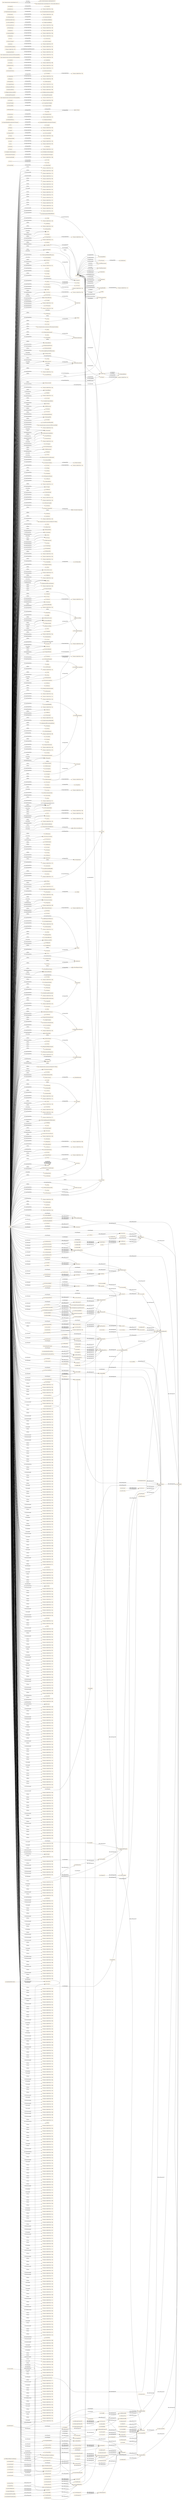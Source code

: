 digraph ar2dtool_diagram { 
rankdir=LR;
size="1501"
node [shape = rectangle, color="orange"]; "-179cb4c6:162bb872b9c:-7eb2" "sio:SmallCytoplasmicRNAscRNAGene" "sio:Non-cellularOrganism" "sio:ObjectModel" "sio:Slide" "sio:X-axis" "-179cb4c6:162bb872b9c:-7d9b" "-179cb4c6:162bb872b9c:-7e59" "-179cb4c6:162bb872b9c:-7fc1" "sio:PolarCoordinate" "sio:PhdThesis" "sio:PrimaryActiveTransport" "-179cb4c6:162bb872b9c:-7e1b" "sio:Z-axis" "sio:PolygonalFace" "sio:Cell" "sio:Month" "sio:StartCodon" "sio:SingleArrowedLineSegment" "-179cb4c6:162bb872b9c:-7e75" "-179cb4c6:162bb872b9c:-7e16" "sio:RnaGene" "sio:Always" "sio:MulticellularOrganism" "sio:Capability" "-179cb4c6:162bb872b9c:-7f05" "-179cb4c6:162bb872b9c:-7c9e" "sio:CentrifugationPellet" "sio:LineSegment" "sio:Alive" "sio:Target" "sio:FigurePart" "sio:SequenceMotif" "sio:ToDecreaseTheRateOfFormation" "sio:TerminalPoint" "-179cb4c6:162bb872b9c:-7cb4" "sio:Polymer" "sio:ChargeQuality" "sio:Year" "-179cb4c6:162bb872b9c:-7fe1" "sio:Plot" "sio:Set" "sio:SymportEnabledSecondaryActiveTransport" "sio:RegulatoryPathway" "sio:GraphTitle" "sio:PolarSolvent" "sio:Female" "sio:Reagent" "sio:Organ" "-179cb4c6:162bb872b9c:-7c61" "sio:Predicted" "sio:DimensionalQuantity" "sio:Quality" "sio:TextualEntity" "sio:Point" "sio:ProfessorRole" "sio:Negative" "sio:ChemicalReaction" "sio:PositionalRole" "sio:Sample" "-179cb4c6:162bb872b9c:-7e1d" "sio:LogarithmicValueAxis" "sio:ToTransport" "sio:Normality" "-179cb4c6:162bb872b9c:-7dda" "sio:Real" "sio:Male" "sio:Nullizygous" "sio:Enzyme" "sio:Gene" "sio:HomocyclicRing" "http://semanticscience.org/resource/1DCartesianPoint" "sio:Count" "http://semanticscience.org/resource/3DCartesianCoordinate" "sio:MaternallyTransmitted" "sio:Bent" "sio:SecondaryCategoryAxis" "-179cb4c6:162bb872b9c:-7c8f" "sio:Day" "sio:ToBePassivelyInteractedWith" "sio:PatientRole" "sio:Legend" "sio:TruthValue" "sio:MaterialEntity" "sio:ExperimentalProtocol" "sio:ExistenceQuality" "sio:ToServeAsAPrimerForDNASynthesis" "sio:ToInteractWith" "sio:ProcessDown-regulation" "sio:Disposition" "-179cb4c6:162bb872b9c:-7d85" "sio:Weak" "sio:DeoxyribonucleicAcid" "sio:Mild" "-179cb4c6:162bb872b9c:-7d1e" "sio:SomeOfTheTime" "-179cb4c6:162bb872b9c:-7cd5" "-179cb4c6:162bb872b9c:-7edd" "sio:Process" "sio:Monosaccharide" "sio:RealizableEntity" "-179cb4c6:162bb872b9c:-7dae" "sio:SpatialRegion" "sio:Epimer" "-179cb4c6:162bb872b9c:-7e6c" "-179cb4c6:162bb872b9c:-7ce2" "sio:Curved" "sio:CovalentlyConnectedEntity" "sio:Disease" "sio:RNATranscript" "sio:Heterogeneous" "sio:Database" "-179cb4c6:162bb872b9c:-7f8f" "sio:T-statistic" "sio:TextSpanEndPosition" "sio:MessengerRNA" "sio:Catalyst" "sio:ValueAxis" "sio:SmallNucleolarRNAsnoRNA" "sio:Hermaphrodite" "http://semanticscience.org/resource/3dStructureModel" "-179cb4c6:162bb872b9c:-7fb1" "sio:ExclusionCriterion" "sio:NucleicAcid" "sio:InformationContentEntity" "sio:MostOfTheTime" "sio:VertexNormal" "-179cb4c6:162bb872b9c:-7dcc" "sio:ToCompare" "sio:InclusionCriterion" "sio:ProcessMaintenance" "sio:Cellinformational" "sio:Endpoint" "-179cb4c6:162bb872b9c:-7cc8" "-179cb4c6:162bb872b9c:-7cbf" "sio:Name" "sio:BiomolecularStructureDescriptor" "sio:MatureMRNA" "sio:CartesianCoordinate" "sio:Product" "sio:Design" "sio:Minute" "sio:Morpheme" "sio:TextSpanStartPosition" "-179cb4c6:162bb872b9c:-7f15" "sio:ToRecord" "sio:Isomer" "sio:ChemicalEntity" "-179cb4c6:162bb872b9c:-7ce7" "sio:Triangle" "sio:Millenium" "sio:Ring" "-179cb4c6:162bb872b9c:-7f60" "sio:StatisticalGraph" "sio:Polygon" "-179cb4c6:162bb872b9c:-7de2" "sio:TimeInstant" "-179cb4c6:162bb872b9c:-7e4f" "sio:MolecularComplex" "sio:Sentence" "sio:StudentRole" "-179cb4c6:162bb872b9c:-7ed5" "sio:Agreement" "sio:Moderate" "sio:Attribute" "sio:Synonym" "sio:Catabolism" "-179cb4c6:162bb872b9c:-7e92" "-179cb4c6:162bb872b9c:-7f2f" "http://semanticscience.org/resource/2DCartesianPoint" "http://semanticscience.org/resource/Honor%27sThesis" "sio:Host" "sio:BinaryScale" "sio:BiologicalEntity" "sio:CarbonAtom" "sio:Word" "sio:NonpolarSolvent" "-179cb4c6:162bb872b9c:-7e43" "sio:Premise" "sio:ToBeTransported" "sio:Poison" "sio:StudyDesign" "sio:AssertionalQualifier" "sio:OxygenAtom" "sio:BiologicalSex" "-179cb4c6:162bb872b9c:-7d52" "-179cb4c6:162bb872b9c:-7d02" "-179cb4c6:162bb872b9c:-7cb1" "-179cb4c6:162bb872b9c:-7ffb" "sio:SpecializedMaterialEntity" "-179cb4c6:162bb872b9c:-7f3a" "-179cb4c6:162bb872b9c:-7cea" "sio:Substrate" "sio:Representation" "sio:DiagnosticOpinion" "sio:Hour" "sio:ChemicalDestruction" "sio:AntiportEnabledSecondaryActiveTransport" "-179cb4c6:162bb872b9c:-7f72" "sio:ToReduce" "-179cb4c6:162bb872b9c:-7ea8" "sio:Entity" "sio:RegulationOfProcessFrequency" "-179cb4c6:162bb872b9c:-7d83" "sio:ChemicalComplex" "sio:Quantity" "sio:Antonym" "sio:ToBindTo" "sio:Protein" "sio:UniqueIdentifier" "sio:Conclusion" "-179cb4c6:162bb872b9c:-7cce" "sio:ActiveTransport" "sio:Virtual" "sio:PositionalIdentifier" "sio:Rigid" "-179cb4c6:162bb872b9c:-7d10" "sio:RibonucleotideResidue" "sio:Hypothesis" "sio:Intersection" "sio:CompleteCharge" "sio:Buffer" "sio:Y-axis" "sio:MolecularStructure" "sio:NucleotideResidue" "sio:Hyponym" "sio:Oligosaccharide" "sio:Organism" "-179cb4c6:162bb872b9c:-7eec" "sio:Row" "sio:SpecializedObject" "sio:Completed" "-179cb4c6:162bb872b9c:-7dea" "sio:DatabaseEntry" "sio:Tissue" "sio:Charged" "sio:Molecule" "sio:VeryGoodQuality" "sio:OrganicMolecule" "sio:SecondaryActiveTransport" "sio:Homogeneous" "sio:DimensionlessQuantity" "sio:StopCodon" "sio:ToChangeMaterially" "sio:Dead" "sio:ComparativeRole" "sio:Hypernym" "sio:Book" "sio:RegulationOfProcess" "sio:LeftValueAxis" "-179cb4c6:162bb872b9c:-7cfc" "-179cb4c6:162bb872b9c:-7c70" "sio:Title" "sio:PartialCharge" "sio:Drug" "sio:NomimalScale" "sio:PrimaryCategoryAxis" "-179cb4c6:162bb872b9c:-7e6f" "sio:Pathway" "sio:Ethnicity" "-179cb4c6:162bb872b9c:-7dbe" "sio:NeitherGoodNorPoorQuality" "sio:Homozygous" "-179cb4c6:162bb872b9c:-7daa" "-179cb4c6:162bb872b9c:-7ca2" "sio:CategoryAxis" "sio:PassiveTransport" "-179cb4c6:162bb872b9c:-7e54" "sio:Uncharged" "sio:Right-handedHelical" "sio:TransferRNAtRNA" "-179cb4c6:162bb872b9c:-7fac" "sio:PaternallyTransmitted" "sio:Objective" "sio:Diffusion" "sio:VersionLabel" "-179cb4c6:162bb872b9c:-7e61" "sio:SmallCytoplasmicRNAscRNA" "sio:ToIncreaseTheActivationEnergy" "sio:Fictional" "sio:RegulationOfProcessSpatialExtent" "sio:BiochemicalActivation" "sio:Toxicity" "sio:ToOxidize" "sio:Person" "sio:MedicalDiagnosis" "-179cb4c6:162bb872b9c:-7ff0" "sio:NurseRole" "sio:Ongoing" "sio:File" "sio:OrganicSubmolecule" "sio:StructuralMotif" "-179cb4c6:162bb872b9c:-7e9d" "-179cb4c6:162bb872b9c:-7d73" "sio:CollectionOvopub" "sio:Column" "-179cb4c6:162bb872b9c:-7f97" "sio:Figure" "sio:Polypeptide" "sio:Cation" "-179cb4c6:162bb872b9c:-7f1e" "sio:BottomValueAxis" "sio:Heterozygous" "sio:Investigation" "sio:OrdinalPosition" "-179cb4c6:162bb872b9c:-7ec7" "sio:HomogeneousSubstance" "-179cb4c6:162bb872b9c:-7d3c" "sio:Dataset" "sio:AssertionOvopub" "sio:Straight" "sio:Increased" "sio:Parameter" "-179cb4c6:162bb872b9c:-7e0f" "sio:TermVariant" "sio:Organization" "-179cb4c6:162bb872b9c:-7c93" "sio:Ion" "sio:PolarCoordinateSystem" "sio:DoctorRole" "sio:Race" "-179cb4c6:162bb872b9c:-7f7c" "sio:Atom" "sio:ToCovalentlyModify" "sio:HeterocyclicRing" "sio:Anion" "sio:DataItem" "-179cb4c6:162bb872b9c:-7fda" "sio:Union" "sio:PartialPositiveCharge" "sio:PolarQuality" "-179cb4c6:162bb872b9c:-7cf0" "sio:Role" "sio:Line" "sio:LanguageEntity" "sio:CarbohydrateResidue" "sio:RibonucleicAcid" "sio:ProcessUp-regulation" "sio:True" "sio:ToReduceTheActivationEnergy" "sio:Hemizygous" "sio:XCartesianCoordinate" "sio:TimeInterval" "sio:TimeMeasurement" "sio:Supernatant" "sio:VeryPoorQuality" "-179cb4c6:162bb872b9c:-7ca9" "sio:InfiniteLine" "sio:Country" "sio:Monomer" "sio:Strong" "sio:ToObserve" "sio:MeasurementValue" "-179cb4c6:162bb872b9c:-7e7b" "sio:AminoAcid" "sio:SmallNuclearRNAsnRNA" "-179cb4c6:162bb872b9c:-7d63" "sio:SubmolecularEntity" "-179cb4c6:162bb872b9c:-7f5d" "sio:Intron" "-179cb4c6:162bb872b9c:-7c79" "sio:Polar" "sio:Phrase" "sio:SpliceSite" "-179cb4c6:162bb872b9c:-7d77" "sio:WeakSubmolecularComponent" "sio:AgreementQuality" "sio:ToServeAsATemplateForRNASynthesis" "sio:Disordered" "-179cb4c6:162bb872b9c:-7db4" "sio:DocumentSection" "sio:Regulating" "sio:ZCartesianCoordinate" "sio:Proposition" "-179cb4c6:162bb872b9c:-7f6e" "-179cb4c6:162bb872b9c:-7d9f" "sio:PositiveCharge" "sio:Position" "sio:Genome" "sio:CellularOrganism" "sio:SADISemanticWebService" "sio:ProbabilityMeasure" "-179cb4c6:162bb872b9c:-7fd2" "sio:HydrogenAtom" "-179cb4c6:162bb872b9c:-7e2c" "sio:Fatal" "sio:BiologicalFluid" "sio:CatalyzedReaction" "sio:ToBeInteractedWith" "sio:ToRegulate" "sio:LipidResidue" "sio:ChemicalSubstance" "-179cb4c6:162bb872b9c:-7cbc" "sio:Character" "sio:Abnormal" "sio:AnatomicalEntity" "sio:NumericScale" "sio:False" "sio:NegativeCharge" "sio:AminoAcidResidue" "-179cb4c6:162bb872b9c:-7d6a" "sio:Peer-reviewed" "sio:Longitude" "sio:Student" "-179cb4c6:162bb872b9c:-7e64" "sio:ChemicalSynthesis" "sio:PoorQuality" "sio:Phenotype" "sio:Professor" "sio:DoubleStrandedNucleicAcid" "-179cb4c6:162bb872b9c:-7dfa" "sio:RegulationOfProcessDuration" "sio:Suspended" "-179cb4c6:162bb872b9c:-7d7d" "sio:ToBeActivelyInteractedWith" "sio:BiochemicalInhibition" "-179cb4c6:162bb872b9c:-7ffc" "sio:DoubleArrowedLineSegment" "sio:DeoxyribonucleotideResidue" "sio:Ray" "sio:UnicellularOrganism" "sio:Anabolism" "sio:EditorReviewed" "sio:Collection" "sio:NegativeNucleicAcidStrand" "sio:RightValueAxis" "sio:CartesianCoordinateSystem" "sio:CovalentBond" "sio:Century" "-179cb4c6:162bb872b9c:-7f43" "sio:PolygonEdge" "sio:ProcessModel" "sio:Non-polar" "sio:Second" "sio:Never" "sio:RegulationOfObjectQuantity" "sio:CellularQuality" "sio:PharmaceuticalPreparation" "-179cb4c6:162bb872b9c:-7f57" "sio:Latitude" "-179cb4c6:162bb872b9c:-7f93" "sio:Positive" "sio:Object" "sio:NonToxic" "http://semanticscience.org/resource/Master%27sThesis" "sio:YCartesianCoordinate" "sio:ListItem" "sio:ToActivelyInteractWith" "sio:Normal" "sio:Lipid" "sio:Biopolymer" "sio:NotStarted" "http://semanticscience.org/resource/3DCartesianPoint" "sio:DatabaseKey" "sio:NucleicAcidStrand" "sio:CellLine" "sio:DatabaseTable" "-179cb4c6:162bb872b9c:-7e26" "sio:MetabolicPathway" "-179cb4c6:162bb872b9c:-7c7e" "sio:LifeStatus" "-179cb4c6:162bb872b9c:-7c98" "sio:StartPoint" "-179cb4c6:162bb872b9c:-7f9b" "sio:Dysfunction" "sio:Function" "-179cb4c6:162bb872b9c:-7e3d" "-179cb4c6:162bb872b9c:-7d28" "sio:PartialNegativeCharge" "-179cb4c6:162bb872b9c:-7f77" "sio:ToServeAsATemplateForDNASynthesis" "sio:WebPage" "sio:List" "sio:ProteinComplex" "sio:Document" "-179cb4c6:162bb872b9c:-7c9a" "sio:PositiveNucleicAcidStrand" "-179cb4c6:162bb872b9c:-7d58" "sio:Periodical" "sio:BookSection" "-179cb4c6:162bb872b9c:-7f1b" "-179cb4c6:162bb872b9c:-7d6e" "sio:Disagreement" "sio:SoftwareEntity" "sio:ToBeTranslocated" "-179cb4c6:162bb872b9c:-7cb8" "sio:ActionSpecification" "sio:Severe" "sio:OrganicPolymer" "sio:UnitOfMeasurement" "sio:Term" "sio:MolecularStructureDescriptor" "sio:Decreased" "sio:PolygonVertex" "sio:GoodQuality" "-179cb4c6:162bb872b9c:-7fb6" "-179cb4c6:162bb872b9c:-7f48" "sio:StrongSubmolecularComponent" "sio:Identifier" "sio:Plan" "sio:ToPassivelyInteractWith" "sio:Mass" "sio:DnaGene" "sio:HeterogeneousSubstance" "sio:Toxic" "sio:ToTranslocate" "sio:Ligand" "-179cb4c6:162bb872b9c:-7f35" "sio:TopValueAxis" "sio:Aborted" "sio:ToBeCompared" "sio:Left-handedHelical" "-179cb4c6:162bb872b9c:-7f27" "-179cb4c6:162bb872b9c:-7da3" "sio:LinearValueAxis" ; /*classes style*/
	"sio:isCorrelatedWith" -> "sio:isAssociatedWith" [ label = "rdfs:subPropertyOf" ];
	"sio:Biopolymer" -> "-179cb4c6:162bb872b9c:-7fb6" [ label = "owl:equivalentClass" ];
	"sio:isBroaderThan" -> "sio:isBroaderThant" [ label = "rdfs:subPropertyOf" ];
	"sio:hasStartTime" -> "sio:hasTimeBoundary" [ label = "rdfs:subPropertyOf" ];
	"sio:denotes" -> "sio:represents" [ label = "rdfs:subPropertyOf" ];
	"sio:PartialPositiveCharge" -> "sio:PartialNegativeCharge" [ label = "owl:disjointWith" ];
	"sio:hasFunction" -> "sio:hasDisposition" [ label = "rdfs:subPropertyOf" ];
	"sio:isTriggerFor" -> "sio:isCausallyRelatedFrom" [ label = "rdfs:subPropertyOf" ];
	"sio:isAgentIn" -> "sio:isParticipantIn" [ label = "rdfs:subPropertyOf" ];
	"sio:isSubsequentVersionOf" -> "sio:isVersionOf" [ label = "rdfs:subPropertyOf" ];
	"sio:hasPhenotype" -> "sio:hasAttribute" [ label = "rdfs:subPropertyOf" ];
	"sio:measuredAt" -> "sio:existsAt" [ label = "rdfs:subPropertyOf" ];
	"sio:isDescribedBy" -> "sio:isReferredToBy" [ label = "rdfs:subPropertyOf" ];
	"sio:cites" -> "sio:references" [ label = "rdfs:subPropertyOf" ];
	"sio:isWeaklyInteractingWith" -> "sio:isDirectlyConnectedTo" [ label = "rdfs:subPropertyOf" ];
	"sio:isWeaklyInteractingWith" -> "sio:isWeaklyInteractingWithtransitive" [ label = "rdfs:subPropertyOf" ];
	"sio:isCloseMatchTo" -> "sio:isMatchTo" [ label = "rdfs:subPropertyOf" ];
	"sio:isAttributeOf" -> "sio:isRelatedTo" [ label = "rdfs:subPropertyOf" ];
	"sio:isDerivedFrom" -> "sio:isCausallyRelatedFrom" [ label = "rdfs:subPropertyOf" ];
	"sio:surrounds" -> "sio:contains" [ label = "rdfs:subPropertyOf" ];
	"sio:isEvidenceFor" -> "sio:isReferencedBy" [ label = "rdfs:subPropertyOf" ];
	"sio:isLocatedIn" -> "sio:isSpatiotemporallyRelatedTo" [ label = "rdfs:subPropertyOf" ];
	"http://semanticscience.org/resource/1DCartesianPoint" -> "-179cb4c6:162bb872b9c:-7f27" [ label = "owl:equivalentClass" ];
	"sio:isCausallyRelatedTo" -> "sio:isCausallyRelatedWith" [ label = "rdfs:subPropertyOf" ];
	"sio:hasUnit" -> "sio:hasAttribute" [ label = "rdfs:subPropertyOf" ];
	"sio:PolarQuality" -> "-179cb4c6:162bb872b9c:-7e0f" [ label = "owl:equivalentClass" ];
	"sio:PolarSolvent" -> "sio:NonpolarSolvent" [ label = "owl:disjointWith" ];
	"sio:isModelOf" -> "sio:represents" [ label = "rdfs:subPropertyOf" ];
	"sio:isTranscribedFrom" -> "sio:isEncodedBy" [ label = "rdfs:subPropertyOf" ];
	"sio:isDissimilarTo" -> "sio:isVariantOf" [ label = "rdfs:subPropertyOf" ];
	"sio:Hermaphrodite" -> "sio:Female" [ label = "owl:disjointWith" ];
	"sio:Hermaphrodite" -> "sio:Male" [ label = "owl:disjointWith" ];
	"sio:NucleicAcidStrand" -> "-179cb4c6:162bb872b9c:-7dbe" [ label = "owl:equivalentClass" ];
	"sio:isOppositeTo" -> "sio:isDissimilarTo" [ label = "rdfs:subPropertyOf" ];
	"sio:hasTrigger" -> "sio:isCausallyRelatedTo" [ label = "rdfs:subPropertyOf" ];
	"sio:isParalogousTo" -> "sio:isHomologousTo" [ label = "rdfs:subPropertyOf" ];
	"sio:isContainedIn" -> "sio:isLocatedIn" [ label = "rdfs:subPropertyOf" ];
	"http://semanticscience.org/resource/2DCartesianPoint" -> "-179cb4c6:162bb872b9c:-7f3a" [ label = "owl:equivalentClass" ];
	"sio:Regulating" -> "-179cb4c6:162bb872b9c:-7eec" [ label = "owl:equivalentClass" ];
	"sio:isDenotedBy" -> "sio:isRepresentedBy" [ label = "rdfs:subPropertyOf" ];
	"sio:isRefutingEvidenceFor" -> "sio:isEvidenceFor" [ label = "rdfs:subPropertyOf" ];
	"sio:Enzyme" -> "-179cb4c6:162bb872b9c:-7cea" [ label = "owl:equivalentClass" ];
	"sio:refersTo" -> "sio:isRelatedTo" [ label = "rdfs:subPropertyOf" ];
	"sio:SymportEnabledSecondaryActiveTransport" -> "sio:AntiportEnabledSecondaryActiveTransport" [ label = "owl:disjointWith" ];
	"sio:isImmediatelyPrecededBy" -> "sio:isPrecededBy" [ label = "rdfs:subPropertyOf" ];
	"sio:Longitude" -> "sio:Latitude" [ label = "owl:disjointWith" ];
	"sio:isCausallyRelatedFrom" -> "sio:isCausallyRelatedWith" [ label = "rdfs:subPropertyOf" ];
	"sio:isAlternateOf" -> "sio:isVariantOf" [ label = "rdfs:subPropertyOf" ];
	"sio:isExactMatchTo" -> "sio:isMatchTo" [ label = "rdfs:subPropertyOf" ];
	"http://semanticscience.org/resource/3DCartesianPoint" -> "-179cb4c6:162bb872b9c:-7f2f" [ label = "owl:equivalentClass" ];
	"sio:isSpatiotemporallyRelatedTo" -> "sio:isRelatedTo" [ label = "rdfs:subPropertyOf" ];
	"sio:isBroaderThant" -> "sio:isSimilarTo" [ label = "rdfs:subPropertyOf" ];
	"sio:isSpecializationOf" -> "sio:isVariantOf" [ label = "rdfs:subPropertyOf" ];
	"sio:hasRealizableProperty" -> "sio:hasProperty" [ label = "rdfs:subPropertyOf" ];
	"sio:hasProduct" -> "sio:hasOutput" [ label = "rdfs:subPropertyOf" ];
	"sio:isSupportedBy" -> "sio:hasEvidence" [ label = "rdfs:subPropertyOf" ];
	"sio:isMatchTo" -> "sio:isSimilarTo" [ label = "rdfs:subPropertyOf" ];
	"sio:PositiveCharge" -> "sio:NegativeCharge" [ label = "owl:disjointWith" ];
	"sio:isInequalTo" -> "sio:isNumericallyComparableTo" [ label = "rdfs:subPropertyOf" ];
	"sio:PrimaryActiveTransport" -> "sio:SecondaryActiveTransport" [ label = "owl:disjointWith" ];
	"sio:CartesianCoordinate" -> "sio:PolarCoordinate" [ label = "owl:disjointWith" ];
	"sio:hasRole" -> "sio:hasRealizableProperty" [ label = "rdfs:subPropertyOf" ];
	"sio:SingleArrowedLineSegment" -> "sio:DoubleArrowedLineSegment" [ label = "owl:disjointWith" ];
	"sio:isParameterIn" -> "sio:isInputIn" [ label = "rdfs:subPropertyOf" ];
	"sio:isMemberOf" -> "sio:isAttributeOf" [ label = "rdfs:subPropertyOf" ];
	"sio:isOrthologousTo" -> "sio:isHomologousTo" [ label = "rdfs:subPropertyOf" ];
	"sio:HeterocyclicRing" -> "sio:HomocyclicRing" [ label = "owl:disjointWith" ];
	"sio:hasDirectPart" -> "sio:hasProperPart" [ label = "rdfs:subPropertyOf" ];
	"sio:isProductOf" -> "sio:isOutputOf" [ label = "rdfs:subPropertyOf" ];
	"sio:isCovalentlyConnectedTotransitive" -> "sio:isConnectedTo" [ label = "rdfs:subPropertyOf" ];
	"sio:Alive" -> "sio:Dead" [ label = "owl:disjointWith" ];
	"sio:realizes" -> "sio:hasOutput" [ label = "rdfs:subPropertyOf" ];
	"sio:hasPart" -> "sio:isLocationOf" [ label = "rdfs:subPropertyOf" ];
	"sio:Target" -> "-179cb4c6:162bb872b9c:-7cb8" [ label = "owl:equivalentClass" ];
	"sio:Hypernym" -> "-179cb4c6:162bb872b9c:-7f93" [ label = "owl:equivalentClass" ];
	"sio:hasEndTime" -> "sio:hasTimeBoundary" [ label = "rdfs:subPropertyOf" ];
	"sio:isCitedBy" -> "sio:isReferencedBy" [ label = "rdfs:subPropertyOf" ];
	"sio:isMutuallyRelatedTo" -> "sio:isRelatedTo" [ label = "rdfs:subPropertyOf" ];
	"sio:AnatomicalEntity" -> "-179cb4c6:162bb872b9c:-7d85" [ label = "owl:equivalentClass" ];
	"sio:Increased" -> "sio:Decreased" [ label = "owl:disjointWith" ];
	"sio:hasDataItem" -> "sio:refersTo" [ label = "rdfs:subPropertyOf" ];
	"sio:isCovalentlyConnectedTo" -> "sio:isDirectlyConnectedTo" [ label = "rdfs:subPropertyOf" ];
	"sio:isCovalentlyConnectedTo" -> "sio:isCovalentlyConnectedTotransitive" [ label = "rdfs:subPropertyOf" ];
	"sio:isTransformedFrom" -> "sio:isCausallyRelatedFrom" [ label = "rdfs:subPropertyOf" ];
	"sio:RibonucleicAcid" -> "sio:DeoxyribonucleicAcid" [ label = "owl:disjointWith" ];
	"sio:MaternallyTransmitted" -> "sio:PaternallyTransmitted" [ label = "owl:disjointWith" ];
	"sio:Product" -> "-179cb4c6:162bb872b9c:-7cc8" [ label = "owl:equivalentClass" ];
	"sio:hasTarget" -> "sio:hasInput" [ label = "rdfs:subPropertyOf" ];
	"http://semanticscience.org/ontology/sio.owl" -> "http://creativecommons.org/licenses/by/4.0/" [ label = "dct:license" ];
	"http://semanticscience.org/ontology/sio.owl" -> "http://semanticscience.org/ontology/sio/v1.43/sio-subset-labels.owl" [ label = "owl:versionIRI" ];
	"sio:hasCreator" -> "sio:hasSource" [ label = "rdfs:subPropertyOf" ];
	"sio:CompleteCharge" -> "-179cb4c6:162bb872b9c:-7e6c" [ label = "owl:equivalentClass" ];
	"sio:AssertionalQualifier" -> "-179cb4c6:162bb872b9c:-7d9b" [ label = "owl:equivalentClass" ];
	"sio:isAbout" -> "sio:describes" [ label = "rdfs:subPropertyOf" ];
	"sio:isEqualTo" -> "sio:isNumericallyComparableTo" [ label = "rdfs:subPropertyOf" ];
	"sio:CollectionOvopub" -> "sio:AssertionOvopub" [ label = "owl:disjointWith" ];
	"sio:SpecializedMaterialEntity" -> "-179cb4c6:162bb872b9c:-7cbc" [ label = "owl:equivalentClass" ];
	"sio:Polymer" -> "-179cb4c6:162bb872b9c:-7f5d" [ label = "owl:equivalentClass" ];
	"sio:isRegulatedBy" -> "sio:isCausallyRelatedFrom" [ label = "rdfs:subPropertyOf" ];
	"sio:hasDisposition" -> "sio:hasCapability" [ label = "rdfs:subPropertyOf" ];
	"sio:isRoleOf" -> "sio:isRealizablePropertyOf" [ label = "rdfs:subPropertyOf" ];
	"sio:isUnitOf" -> "sio:isAttributeOf" [ label = "rdfs:subPropertyOf" ];
	"sio:HeterogeneousSubstance" -> "sio:HomogeneousSubstance" [ label = "owl:disjointWith" ];
	"sio:ToTranslocate" -> "sio:ToBeTranslocated" [ label = "owl:disjointWith" ];
	"sio:overlapsWith" -> "-179cb4c6:162bb872b9c:-7ff4" [ label = "owl:propertyChainAxiom" ];
	"sio:overlapsWith" -> "sio:isSpatiotemporallyRelatedTo" [ label = "rdfs:subPropertyOf" ];
	"sio:PartialCharge" -> "-179cb4c6:162bb872b9c:-7e6f" [ label = "owl:equivalentClass" ];
	"sio:Organism" -> "-179cb4c6:162bb872b9c:-7d63" [ label = "owl:equivalentClass" ];
	"sio:hasMeasurementValue" -> "sio:hasAttribute" [ label = "rdfs:subPropertyOf" ];
	"sio:Toxic" -> "sio:NonToxic" [ label = "owl:disjointWith" ];
	"sio:isFrequencyOf" -> "sio:isMeasurementValueOf" [ label = "rdfs:subPropertyOf" ];
	"sio:hasParameter" -> "sio:hasInput" [ label = "rdfs:subPropertyOf" ];
	"sio:isConnectedTo" -> "sio:isSpatiotemporallyRelatedTo" [ label = "rdfs:subPropertyOf" ];
	"sio:Normality" -> "-179cb4c6:162bb872b9c:-7f60" [ label = "owl:equivalentClass" ];
	"sio:isMutualRoleOf" -> "sio:isMutuallyRelatedTo" [ label = "rdfs:subPropertyOf" ];
	"sio:isTimeBoundaryOf" -> "sio:isBoundaryOf" [ label = "rdfs:subPropertyOf" ];
	"sio:hasParticipant" -> "sio:isSpatiotemporallyRelatedTo" [ label = "rdfs:subPropertyOf" ];
	"sio:SpecializedObject" -> "-179cb4c6:162bb872b9c:-7d6e" [ label = "owl:equivalentClass" ];
	"sio:isRefutedBy" -> "sio:hasEvidence" [ label = "rdfs:subPropertyOf" ];
	"sio:isAffectedBy" -> "sio:isParticipantIn" [ label = "rdfs:subPropertyOf" ];
	"sio:Catabolism" -> "sio:Anabolism" [ label = "owl:disjointWith" ];
	"sio:isDisputingEvidenceFor" -> "sio:isEvidenceFor" [ label = "rdfs:subPropertyOf" ];
	"sio:Male" -> "sio:Female" [ label = "owl:disjointWith" ];
	"sio:hasConcretization" -> "sio:isGenericallyRelatedWith" [ label = "rdfs:subPropertyOf" ];
	"sio:isConcretizationOf" -> "sio:isGenericallyRelatedWith" [ label = "rdfs:subPropertyOf" ];
	"sio:isGreaterThanOrEqualTo" -> "sio:isNumericallyComparableTo" [ label = "rdfs:subPropertyOf" ];
	"sio:isTranslatedInto" -> "sio:encodes" [ label = "rdfs:subPropertyOf" ];
	"sio:isRepresentedBy" -> "sio:isReferredToBy" [ label = "rdfs:subPropertyOf" ];
	"sio:isIdentifierFor" -> "sio:isAttributeOf" [ label = "rdfs:subPropertyOf" ];
	"sio:hasBoundary" -> "sio:hasProperPart" [ label = "rdfs:subPropertyOf" ];
	"sio:LinearValueAxis" -> "sio:LogarithmicValueAxis" [ label = "owl:disjointWith" ];
	"sio:isSourceOf" -> "sio:isAttributeOf" [ label = "rdfs:subPropertyOf" ];
	"sio:isVariantOf" -> "sio:isComparableTo" [ label = "rdfs:subPropertyOf" ];
	"sio:isParticipantIn" -> "sio:isSpatiotemporallyRelatedTo" [ label = "rdfs:subPropertyOf" ];
	"sio:Ion" -> "-179cb4c6:162bb872b9c:-7c9a" [ label = "owl:equivalentClass" ];
	"sio:Normal" -> "sio:Abnormal" [ label = "owl:disjointWith" ];
	"sio:Ligand" -> "-179cb4c6:162bb872b9c:-7cb4" [ label = "owl:equivalentClass" ];
	"sio:OrganicPolymer" -> "-179cb4c6:162bb872b9c:-7cd5" [ label = "owl:equivalentClass" ];
	"sio:DimensionlessQuantity" -> "sio:DimensionalQuantity" [ label = "owl:disjointWith" ];
	"sio:isNarrowerThan" -> "sio:isNarrowerThant" [ label = "rdfs:subPropertyOf" ];
	"sio:isDirectlyConnectedTo" -> "sio:isConnectedTo" [ label = "rdfs:subPropertyOf" ];
	"sio:Agreement" -> "sio:Disagreement" [ label = "owl:disjointWith" ];
	"sio:Disordered" -> "sio:Rigid" [ label = "owl:disjointWith" ];
	"sio:isDispositionOf" -> "sio:isCapabilityOf" [ label = "rdfs:subPropertyOf" ];
	"sio:affects" -> "sio:hasOutput" [ label = "rdfs:subPropertyOf" ];
	"sio:isHomologousTo" -> "sio:isVariantOf" [ label = "rdfs:subPropertyOf" ];
	"sio:ValueAxis" -> "-179cb4c6:162bb872b9c:-7f1b" [ label = "owl:equivalentClass" ];
	"sio:PassiveTransport" -> "sio:ActiveTransport" [ label = "owl:disjointWith" ];
	"sio:isPrecededBy" -> "sio:isCausallyRelatedTo" [ label = "rdfs:subPropertyOf" ];
	"sio:isAnnotationOf" -> "sio:isAttributeOf" [ label = "rdfs:subPropertyOf" ];
	"sio:Quantity" -> "-179cb4c6:162bb872b9c:-7fda" [ label = "owl:equivalentClass" ];
	"sio:isReferencedBy" -> "sio:isReferredToBy" [ label = "rdfs:subPropertyOf" ];
	"sio:Cation" -> "-179cb4c6:162bb872b9c:-7c93" [ label = "owl:equivalentClass" ];
	"sio:isWeaklyInteractingWithtransitive" -> "sio:isConnectedTo" [ label = "rdfs:subPropertyOf" ];
	"sio:ChemicalSubstance" -> "-179cb4c6:162bb872b9c:-7c61" [ label = "owl:equivalentClass" ];
	"sio:CentrifugationPellet" -> "sio:Supernatant" [ label = "owl:disjointWith" ];
	"sio:inRelationTo" -> "sio:refersTo" [ label = "rdfs:subPropertyOf" ];
	"sio:LifeStatus" -> "-179cb4c6:162bb872b9c:-7d3c" [ label = "owl:equivalentClass" ];
	"sio:isBroadMatchTo" -> "sio:isMatchTo" [ label = "rdfs:subPropertyOf" ];
	"sio:isBaseFor" -> "sio:isAttributeOf" [ label = "rdfs:subPropertyOf" ];
	"sio:derivesInto" -> "sio:isCausallyRelatedTo" [ label = "rdfs:subPropertyOf" ];
	"sio:isProviderOf" -> "sio:isSourceOf" [ label = "rdfs:subPropertyOf" ];
	"sio:ProcessUp-regulation" -> "sio:ProcessDown-regulation" [ label = "owl:disjointWith" ];
	"sio:inRelationFrom" -> "sio:isReferredToBy" [ label = "rdfs:subPropertyOf" ];
	"sio:Line" -> "-179cb4c6:162bb872b9c:-7f05" [ label = "owl:equivalentClass" ];
	"sio:ToReduceTheActivationEnergy" -> "sio:ToIncreaseTheActivationEnergy" [ label = "owl:disjointWith" ];
	"sio:isResultOf" -> "sio:isCausallyRelatedFrom" [ label = "rdfs:subPropertyOf" ];
	"sio:isStartTimeOf" -> "sio:isTimeBoundaryOf" [ label = "rdfs:subPropertyOf" ];
	"sio:Union" -> "sio:Intersection" [ label = "owl:disjointWith" ];
	"sio:Antonym" -> "-179cb4c6:162bb872b9c:-7f97" [ label = "owl:equivalentClass" ];
	"sio:isExpressionOf" -> "sio:isGenericallyRelatedWith" [ label = "rdfs:subPropertyOf" ];
	"sio:isEncodedBy" -> "sio:isSpecifiedBy" [ label = "rdfs:subPropertyOf" ];
	"sio:hasFrequency" -> "sio:hasMeasurementValue" [ label = "rdfs:subPropertyOf" ];
	"sio:DeoxyribonucleotideResidue" -> "sio:RibonucleotideResidue" [ label = "owl:disjointWith" ];
	"sio:X-axis" -> "sio:Y-axis" [ label = "owl:disjointWith" ];
	"sio:X-axis" -> "sio:Z-axis" [ label = "owl:disjointWith" ];
	"sio:isCausallyRelatedWith" -> "sio:isSpatiotemporallyRelatedTo" [ label = "rdfs:subPropertyOf" ];
	"sio:hasOutput" -> "sio:hasParticipant" [ label = "rdfs:subPropertyOf" ];
	"sio:hasAgent" -> "sio:hasParticipant" [ label = "rdfs:subPropertyOf" ];
	"sio:hasIdentifier" -> "sio:hasAttribute" [ label = "rdfs:subPropertyOf" ];
	"sio:TermVariant" -> "-179cb4c6:162bb872b9c:-7f48" [ label = "owl:equivalentClass" ];
	"sio:isImplementationOf" -> "sio:isAttributeOf" [ label = "rdfs:subPropertyOf" ];
	"sio:Substrate" -> "-179cb4c6:162bb872b9c:-7cce" [ label = "owl:equivalentClass" ];
	"sio:isReferredToBy" -> "sio:isRelatedTo" [ label = "rdfs:subPropertyOf" ];
	"sio:hasLastPart" -> "sio:hasOrderedPart" [ label = "rdfs:subPropertyOf" ];
	"sio:hasSubstrate" -> "sio:hasTarget" [ label = "rdfs:subPropertyOf" ];
	"sio:isManifestedAs" -> "sio:isGenericallyRelatedWith" [ label = "rdfs:subPropertyOf" ];
	"sio:immediatelyTransformsInto" -> "sio:transformsInto" [ label = "rdfs:subPropertyOf" ];
	"sio:hasOrderedPart" -> "sio:hasProperPart" [ label = "rdfs:subPropertyOf" ];
	"sio:BookSection" -> "-179cb4c6:162bb872b9c:-7d6a" [ label = "owl:equivalentClass" ];
	"sio:Quality" -> "sio:RealizableEntity" [ label = "owl:disjointWith" ];
	"sio:hasCapability" -> "sio:hasRealizableProperty" [ label = "rdfs:subPropertyOf" ];
	"sio:Dataset" -> "-179cb4c6:162bb872b9c:-7fc1" [ label = "owl:equivalentClass" ];
	"sio:hasProvider" -> "sio:hasSource" [ label = "rdfs:subPropertyOf" ];
	"sio:isTranslatedFrom" -> "sio:isEncodedBy" [ label = "rdfs:subPropertyOf" ];
	"sio:isPositionallyAfter" -> "sio:isConnectedTo" [ label = "rdfs:subPropertyOf" ];
	"sio:BiochemicalActivation" -> "sio:BiochemicalInhibition" [ label = "owl:disjointWith" ];
	"sio:isEndTimeOf" -> "sio:isTimeBoundaryOf" [ label = "rdfs:subPropertyOf" ];
	"sio:hasInput" -> "sio:hasParticipant" [ label = "rdfs:subPropertyOf" ];
	"sio:isPropertyOf" -> "sio:isAttributeOf" [ label = "rdfs:subPropertyOf" ];
	"sio:specifies" -> "sio:describes" [ label = "rdfs:subPropertyOf" ];
	"sio:specifies" -> "sio:isCausallyRelatedWith" [ label = "rdfs:subPropertyOf" ];
	"sio:hasProperPart" -> "sio:hasPart" [ label = "rdfs:subPropertyOf" ];
	"sio:Function" -> "sio:Dysfunction" [ label = "owl:disjointWith" ];
	"sio:transformsInto" -> "sio:isCausallyRelatedTo" [ label = "rdfs:subPropertyOf" ];
	"sio:isXenologousTo" -> "sio:isOrthologousTo" [ label = "rdfs:subPropertyOf" ];
	"sio:Homogeneous" -> "sio:Heterogeneous" [ label = "owl:disjointWith" ];
	"sio:isModelledBy" -> "sio:isRepresentedBy" [ label = "rdfs:subPropertyOf" ];
	"sio:isImmediatelyTransformedFrom" -> "sio:isTransformedFrom" [ label = "rdfs:subPropertyOf" ];
	"sio:isGeneralizationOf" -> "sio:isVariantOf" [ label = "rdfs:subPropertyOf" ];
	"sio:isRealizedIn" -> "sio:isParticipantIn" [ label = "rdfs:subPropertyOf" ];
	"sio:PositionalRole" -> "sio:ComparativeRole" [ label = "owl:disjointWith" ];
	"sio:Positive" -> "sio:Negative" [ label = "owl:disjointWith" ];
	"sio:isComparableTo" -> "sio:isRelatedTo" [ label = "rdfs:subPropertyOf" ];
	"sio:GraphTitle" -> "-179cb4c6:162bb872b9c:-7f15" [ label = "owl:equivalentClass" ];
	"sio:Figure" -> "sio:FigurePart" [ label = "owl:disjointWith" ];
	"sio:immediatelyPrecedes" -> "sio:precedes" [ label = "rdfs:subPropertyOf" ];
	"sio:Synonym" -> "-179cb4c6:162bb872b9c:-7f9b" [ label = "owl:equivalentClass" ];
	"sio:positivelyRegulates" -> "sio:regulates" [ label = "rdfs:subPropertyOf" ];
	"sio:describes" -> "sio:refersTo" [ label = "rdfs:subPropertyOf" ];
	"sio:satisfies" -> "sio:hasAttribute" [ label = "rdfs:subPropertyOf" ];
	"sio:isSatisfiedBy" -> "sio:isAttributeOf" [ label = "rdfs:subPropertyOf" ];
	"sio:ChargeQuality" -> "-179cb4c6:162bb872b9c:-7ca9" [ label = "owl:equivalentClass" ];
	"sio:encodes" -> "sio:specifies" [ label = "rdfs:subPropertyOf" ];
	"sio:Toxicity" -> "-179cb4c6:162bb872b9c:-7e16" [ label = "owl:equivalentClass" ];
	"sio:StartCodon" -> "sio:StopCodon" [ label = "owl:disjointWith" ];
	"sio:WeakSubmolecularComponent" -> "sio:StrongSubmolecularComponent" [ label = "owl:disjointWith" ];
	"sio:isBoundaryOf" -> "sio:isProperPartOf" [ label = "rdfs:subPropertyOf" ];
	"sio:Peer-reviewed" -> "sio:EditorReviewed" [ label = "owl:disjointWith" ];
	"sio:hasMember" -> "sio:hasAttribute" [ label = "rdfs:subPropertyOf" ];
	"sio:TruthValue" -> "-179cb4c6:162bb872b9c:-7f6e" [ label = "owl:equivalentClass" ];
	"sio:hasQuality" -> "sio:hasProperty" [ label = "rdfs:subPropertyOf" ];
	"sio:isSurroundedBy" -> "sio:isContainedIn" [ label = "rdfs:subPropertyOf" ];
	"sio:InclusionCriterion" -> "sio:ExclusionCriterion" [ label = "owl:disjointWith" ];
	"sio:Polar" -> "sio:Non-polar" [ label = "owl:disjointWith" ];
	"sio:MulticellularOrganism" -> "sio:UnicellularOrganism" [ label = "owl:disjointWith" ];
	"sio:isProperPartOf" -> "sio:isPartOf" [ label = "rdfs:subPropertyOf" ];
	"sio:isNarrowerThant" -> "sio:isSimilarTo" [ label = "rdfs:subPropertyOf" ];
	"sio:Hyponym" -> "-179cb4c6:162bb872b9c:-7f8f" [ label = "owl:equivalentClass" ];
	"sio:SequenceMotif" -> "sio:StructuralMotif" [ label = "owl:disjointWith" ];
	"sio:isDisputedBy" -> "sio:hasEvidence" [ label = "rdfs:subPropertyOf" ];
	"sio:isPartOf" -> "sio:isLocatedIn" [ label = "rdfs:subPropertyOf" ];
	"sio:isSubjectOf" -> "sio:isDescribedBy" [ label = "rdfs:subPropertyOf" ];
	"sio:existsAt" -> "sio:isSpatiotemporallyRelatedTo" [ label = "rdfs:subPropertyOf" ];
	"sio:isFunctionOf" -> "sio:isDispositionOf" [ label = "rdfs:subPropertyOf" ];
	"sio:resultsIn" -> "sio:isCausallyRelatedTo" [ label = "rdfs:subPropertyOf" ];
	"sio:resultsIn" -> "sio:hasOutput" [ label = "rdfs:subPropertyOf" ];
	"sio:hasTimeBoundary" -> "sio:hasBoundary" [ label = "rdfs:subPropertyOf" ];
	"sio:contains" -> "sio:isLocationOf" [ label = "rdfs:subPropertyOf" ];
	"sio:isLastPartOf" -> "sio:isOrderedPartOf" [ label = "rdfs:subPropertyOf" ];
	"sio:isIdenticalTo" -> "sio:isComparableTo" [ label = "rdfs:subPropertyOf" ];
	"sio:represents" -> "sio:refersTo" [ label = "rdfs:subPropertyOf" ];
	"sio:RegulationOfProcess" -> "-179cb4c6:162bb872b9c:-7edd" [ label = "owl:equivalentClass" ];
	"sio:isFirstPartOf" -> "sio:isOrderedPartOf" [ label = "rdfs:subPropertyOf" ];
	"sio:isSpecifiedBy" -> "sio:isDescribedBy" [ label = "rdfs:subPropertyOf" ];
	"sio:isSpecifiedBy" -> "sio:isCausallyRelatedWith" [ label = "rdfs:subPropertyOf" ];
	"sio:hasAttribute" -> "sio:isRelatedTo" [ label = "rdfs:subPropertyOf" ];
	"sio:hasAnnotation" -> "sio:hasAttribute" [ label = "rdfs:subPropertyOf" ];
	"sio:ToBeActivelyInteractedWith" -> "sio:ToBePassivelyInteractedWith" [ label = "owl:disjointWith" ];
	"sio:hasFirstPart" -> "sio:hasOrderedPart" [ label = "rdfs:subPropertyOf" ];
	"sio:StudentRole" -> "sio:ProfessorRole" [ label = "owl:disjointWith" ];
	"sio:CellularOrganism" -> "sio:Non-cellularOrganism" [ label = "owl:disjointWith" ];
	"sio:CellularOrganism" -> "-179cb4c6:162bb872b9c:-7cbf" [ label = "owl:equivalentClass" ];
	"sio:Real" -> "sio:Virtual" [ label = "owl:disjointWith" ];
	"sio:Real" -> "sio:Fictional" [ label = "owl:disjointWith" ];
	"sio:isInputIn" -> "sio:isParticipantIn" [ label = "rdfs:subPropertyOf" ];
	"sio:PrimaryCategoryAxis" -> "sio:SecondaryCategoryAxis" [ label = "owl:disjointWith" ];
	"sio:isManifestationOf" -> "sio:isGenericallyRelatedWith" [ label = "rdfs:subPropertyOf" ];
	"sio:Ring" -> "-179cb4c6:162bb872b9c:-7c70" [ label = "owl:equivalentClass" ];
	"sio:CategoryAxis" -> "sio:ValueAxis" [ label = "owl:disjointWith" ];
	"sio:CategoryAxis" -> "-179cb4c6:162bb872b9c:-7f1e" [ label = "owl:equivalentClass" ];
	"sio:hasBasis" -> "sio:hasAttribute" [ label = "rdfs:subPropertyOf" ];
	"sio:isOrderedPartOf" -> "sio:isProperPartOf" [ label = "rdfs:subPropertyOf" ];
	"sio:Representation" -> "-179cb4c6:162bb872b9c:-7ed5" [ label = "owl:equivalentClass" ];
	"sio:isLocationOf" -> "sio:isSpatiotemporallyRelatedTo" [ label = "rdfs:subPropertyOf" ];
	"sio:isPriorVersionOf" -> "sio:isVersionOf" [ label = "rdfs:subPropertyOf" ];
	"sio:isPriorVersionOf" -> "sio:isDerivedFrom" [ label = "rdfs:subPropertyOf" ];
	"sio:references" -> "sio:refersTo" [ label = "rdfs:subPropertyOf" ];
	"sio:DnaGene" -> "sio:RnaGene" [ label = "owl:disjointWith" ];
	"sio:isLesserThanOrEqualTo" -> "sio:isNumericallyComparableTo" [ label = "rdfs:subPropertyOf" ];
	"sio:hasEvidence" -> "sio:references" [ label = "rdfs:subPropertyOf" ];
	"sio:immediatelyDerivesInto" -> "sio:derivesInto" [ label = "rdfs:subPropertyOf" ];
	"sio:hasExpression" -> "sio:isGenericallyRelatedWith" [ label = "rdfs:subPropertyOf" ];
	"sio:isGreaterThan" -> "sio:isGreaterThanOrEqualTo" [ label = "rdfs:subPropertyOf" ];
	"sio:isRealizablePropertyOf" -> "sio:isPropertyOf" [ label = "rdfs:subPropertyOf" ];
	"sio:Charged" -> "sio:Uncharged" [ label = "owl:disjointWith" ];
	"sio:AgreementQuality" -> "-179cb4c6:162bb872b9c:-7e43" [ label = "owl:equivalentClass" ];
	"sio:hasImplementation" -> "sio:hasAttribute" [ label = "rdfs:subPropertyOf" ];
	"sio:isSimilarTo" -> "sio:isVariantOf" [ label = "rdfs:subPropertyOf" ];
	"sio:isUniqueIdentifierFor" -> "sio:isIdentifierFor" [ label = "rdfs:subPropertyOf" ];
	"sio:precedes" -> "sio:isCausallyRelatedFrom" [ label = "rdfs:subPropertyOf" ];
	"sio:Isomer" -> "-179cb4c6:162bb872b9c:-7c9e" [ label = "owl:equivalentClass" ];
	"sio:isCreatorOf" -> "sio:isSourceOf" [ label = "rdfs:subPropertyOf" ];
	"sio:isVersionOf" -> "sio:isVariantOf" [ label = "rdfs:subPropertyOf" ];
	"sio:isImmediatelyDerivedFrom" -> "sio:isDerivedFrom" [ label = "rdfs:subPropertyOf" ];
	"sio:MetabolicPathway" -> "sio:RegulatoryPathway" [ label = "owl:disjointWith" ];
	"sio:isDirectlyBefore" -> "sio:isDirectlyConnectedTo" [ label = "rdfs:subPropertyOf" ];
	"sio:isDirectlyBefore" -> "sio:isPositionallyBefore" [ label = "rdfs:subPropertyOf" ];
	"sio:isPhenotypeOf" -> "sio:isAttributeOf" [ label = "rdfs:subPropertyOf" ];
	"sio:True" -> "sio:False" [ label = "owl:disjointWith" ];
	"sio:isNumericallyComparableTo" -> "sio:isComparableTo" [ label = "rdfs:subPropertyOf" ];
	"sio:Anion" -> "-179cb4c6:162bb872b9c:-7c8f" [ label = "owl:equivalentClass" ];
	"sio:regulates" -> "sio:isCausallyRelatedTo" [ label = "rdfs:subPropertyOf" ];
	"sio:isTargetIn" -> "sio:isInputIn" [ label = "rdfs:subPropertyOf" ];
	"sio:isMutualCapabilityOf" -> "sio:isMutuallyRelatedTo" [ label = "rdfs:subPropertyOf" ];
	"sio:isOutputOf" -> "sio:isParticipantIn" [ label = "rdfs:subPropertyOf" ];
	"sio:isDirectlyAfter" -> "sio:isDirectlyConnectedTo" [ label = "rdfs:subPropertyOf" ];
	"sio:isDirectlyAfter" -> "sio:isPositionallyAfter" [ label = "rdfs:subPropertyOf" ];
	"sio:isDirectPartOf" -> "sio:isProperPartOf" [ label = "rdfs:subPropertyOf" ];
	"sio:isMeasurementValueOf" -> "sio:isAttributeOf" [ label = "rdfs:subPropertyOf" ];
	"sio:isAdjacentTo" -> "sio:isSpatiotemporallyRelatedTo" [ label = "rdfs:subPropertyOf" ];
	"sio:isCapabilityOf" -> "sio:isRealizablePropertyOf" [ label = "rdfs:subPropertyOf" ];
	"sio:Plot" -> "sio:Legend" [ label = "owl:disjointWith" ];
	"sio:isMutualDispositionOf" -> "sio:isMutuallyRelatedTo" [ label = "rdfs:subPropertyOf" ];
	"sio:isGenericallyRelatedWith" -> "sio:isRelatedTo" [ label = "rdfs:subPropertyOf" ];
	"sio:UniqueIdentifier" -> "-179cb4c6:162bb872b9c:-7ec7" [ label = "owl:equivalentClass" ];
	"sio:isSupportingEvidenceFor" -> "sio:isEvidenceFor" [ label = "rdfs:subPropertyOf" ];
	"sio:hasUniqueIdentifier" -> "sio:hasIdentifier" [ label = "rdfs:subPropertyOf" ];
	"sio:isQualityOf" -> "sio:isPropertyOf" [ label = "rdfs:subPropertyOf" ];
	"sio:hasComponentPart" -> "sio:hasDirectPart" [ label = "rdfs:subPropertyOf" ];
	"sio:ProcessModel" -> "sio:ObjectModel" [ label = "owl:disjointWith" ];
	"sio:hasSource" -> "sio:hasAttribute" [ label = "rdfs:subPropertyOf" ];
	"sio:isTranscribedInto" -> "sio:encodes" [ label = "rdfs:subPropertyOf" ];
	"sio:isLesserThan" -> "sio:isLesserThanOrEqualTo" [ label = "rdfs:subPropertyOf" ];
	"sio:Left-handedHelical" -> "sio:Right-handedHelical" [ label = "owl:disjointWith" ];
	"NULL" -> "sio:Buffer" [ label = "owl:someValuesFrom" ];
	"NULL" -> "sio:resultsIn" [ label = "owl:onProperty" ];
	"NULL" -> "-179cb4c6:162bb872b9c:-7c33" [ label = "rdf:rest" ];
	"NULL" -> "sio:Bent" [ label = "rdf:first" ];
	"NULL" -> "sio:isMeasurementValueOf" [ label = "owl:onProperty" ];
	"NULL" -> "-179cb4c6:162bb872b9c:-7f04" [ label = "owl:unionOf" ];
	"NULL" -> "sio:PositionalIdentifier" [ label = "owl:someValuesFrom" ];
	"NULL" -> "-179cb4c6:162bb872b9c:-7bff" [ label = "rdf:rest" ];
	"NULL" -> "sio:isGreaterThan" [ label = "owl:onProperty" ];
	"NULL" -> "-179cb4c6:162bb872b9c:-7c09" [ label = "rdf:rest" ];
	"NULL" -> "-179cb4c6:162bb872b9c:-7c40" [ label = "rdf:rest" ];
	"NULL" -> "-179cb4c6:162bb872b9c:-7cbe" [ label = "owl:unionOf" ];
	"NULL" -> "sio:BiologicalEntity" [ label = "rdf:first" ];
	"NULL" -> "-179cb4c6:162bb872b9c:-7e48" [ label = "owl:intersectionOf" ];
	"NULL" -> "sio:InfiniteLine" [ label = "rdf:first" ];
	"NULL" -> "sio:Name" [ label = "owl:onClass" ];
	"NULL" -> "sio:SpatialRegion" [ label = "owl:allValuesFrom" ];
	"NULL" -> "-179cb4c6:162bb872b9c:-7c12" [ label = "rdf:rest" ];
	"NULL" -> "sio:Atom" [ label = "owl:someValuesFrom" ];
	"NULL" -> "-179cb4c6:162bb872b9c:-7e83" [ label = "rdf:first" ];
	"NULL" -> "-179cb4c6:162bb872b9c:-7f7a" [ label = "rdf:rest" ];
	"NULL" -> "sio:NucleotideResidue" [ label = "owl:someValuesFrom" ];
	"NULL" -> "sio:Design" [ label = "rdf:first" ];
	"NULL" -> "sio:ToCovalentlyModify" [ label = "rdf:first" ];
	"NULL" -> "sio:ToCompare" [ label = "owl:someValuesFrom" ];
	"NULL" -> "sio:DeoxyribonucleicAcid" [ label = "owl:onClass" ];
	"NULL" -> "sio:TermVariant" [ label = "rdf:first" ];
	"NULL" -> "sio:Oligosaccharide" [ label = "rdf:first" ];
	"NULL" -> "-179cb4c6:162bb872b9c:-7e7e" [ label = "owl:intersectionOf" ];
	"NULL" -> "-179cb4c6:162bb872b9c:-7e65" [ label = "owl:intersectionOf" ];
	"NULL" -> "sio:ChemicalDestruction" [ label = "rdf:first" ];
	"NULL" -> "sio:Monosaccharide" [ label = "owl:someValuesFrom" ];
	"NULL" -> "-179cb4c6:162bb872b9c:-7c1f" [ label = "rdf:rest" ];
	"NULL" -> "-179cb4c6:162bb872b9c:-7ee9" [ label = "rdf:rest" ];
	"NULL" -> "sio:OrganicPolymer" [ label = "rdf:first" ];
	"NULL" -> "sio:MolecularStructure" [ label = "rdf:first" ];
	"NULL" -> "-179cb4c6:162bb872b9c:-7eeb" [ label = "owl:unionOf" ];
	"NULL" -> "-179cb4c6:162bb872b9c:-7ce6" [ label = "rdf:rest" ];
	"NULL" -> "-179cb4c6:162bb872b9c:-7c7c" [ label = "rdf:rest" ];
	"NULL" -> "-179cb4c6:162bb872b9c:-7da2" [ label = "owl:intersectionOf" ];
	"NULL" -> "sio:Intron" [ label = "owl:someValuesFrom" ];
	"NULL" -> "sio:Parameter" [ label = "owl:someValuesFrom" ];
	"NULL" -> "-179cb4c6:162bb872b9c:-7e01" [ label = "owl:intersectionOf" ];
	"NULL" -> "sio:MaterialEntity" [ label = "owl:someValuesFrom" ];
	"NULL" -> "-179cb4c6:162bb872b9c:-7f57" [ label = "owl:someValuesFrom" ];
	"NULL" -> "sio:MessengerRNA" [ label = "rdf:first" ];
	"NULL" -> "sio:NeitherGoodNorPoorQuality" [ label = "rdf:first" ];
	"NULL" -> "sio:represents" [ label = "owl:onProperty" ];
	"NULL" -> "-179cb4c6:162bb872b9c:-7f92" [ label = "owl:intersectionOf" ];
	"NULL" -> "sio:Lipid" [ label = "rdf:first" ];
	"NULL" -> "sio:hasMeasurementValue" [ label = "owl:onProperty" ];
	"NULL" -> "sio:Protein" [ label = "rdf:first" ];
	"NULL" -> "sio:RibonucleotideResidue" [ label = "owl:onClass" ];
	"NULL" -> "sio:PharmaceuticalPreparation" [ label = "owl:someValuesFrom" ];
	"NULL" -> "sio:Abnormal" [ label = "owl:someValuesFrom" ];
	"NULL" -> "sio:isMutualDispositionOf" [ label = "owl:onProperty" ];
	"NULL" -> "sio:UnitOfMeasurement" [ label = "owl:someValuesFrom" ];
	"NULL" -> "sio:ChemicalDestruction" [ label = "owl:someValuesFrom" ];
	"NULL" -> "sio:BiologicalFluid" [ label = "rdf:first" ];
	"NULL" -> "sio:Object" [ label = "owl:someValuesFrom" ];
	"NULL" -> "sio:Object" [ label = "owl:allValuesFrom" ];
	"NULL" -> "sio:ToActivelyInteractWith" [ label = "owl:someValuesFrom" ];
	"NULL" -> "sio:PolarCoordinateSystem" [ label = "owl:someValuesFrom" ];
	"NULL" -> "sio:Morpheme" [ label = "owl:someValuesFrom" ];
	"NULL" -> "sio:SpliceSite" [ label = "owl:someValuesFrom" ];
	"NULL" -> "-179cb4c6:162bb872b9c:-7ee2" [ label = "rdf:rest" ];
	"NULL" -> "-179cb4c6:162bb872b9c:-7d80" [ label = "rdf:rest" ];
	"NULL" -> "sio:GoodQuality" [ label = "rdf:first" ];
	"NULL" -> "sio:Year" [ label = "rdf:first" ];
	"NULL" -> "-179cb4c6:162bb872b9c:-7ddc" [ label = "rdf:first" ];
	"NULL" -> "sio:BottomValueAxis" [ label = "rdf:first" ];
	"NULL" -> "sio:isTranscribedInto" [ label = "owl:onProperty" ];
	"NULL" -> "-179cb4c6:162bb872b9c:-7eb0" [ label = "rdf:rest" ];
	"NULL" -> "-179cb4c6:162bb872b9c:-7f23" [ label = "rdf:rest" ];
	"NULL" -> "sio:MeasurementValue" [ label = "rdf:first" ];
	"NULL" -> "sio:ToInteractWith" [ label = "owl:someValuesFrom" ];
	"NULL" -> "-179cb4c6:162bb872b9c:-7c85" [ label = "rdf:rest" ];
	"NULL" -> "-179cb4c6:162bb872b9c:-7dd6" [ label = "rdf:rest" ];
	"NULL" -> "-179cb4c6:162bb872b9c:-7cdb" [ label = "rdf:rest" ];
	"NULL" -> "sio:hasPart" [ label = "owl:onProperty" ];
	"NULL" -> "http://semanticscience.org/resource/Master%27sThesis" [ label = "rdf:first" ];
	"NULL" -> "sio:ChargeQuality" [ label = "owl:someValuesFrom" ];
	"NULL" -> "sio:NurseRole" [ label = "owl:someValuesFrom" ];
	"NULL" -> "sio:ToBeTranslocated" [ label = "owl:someValuesFrom" ];
	"NULL" -> "sio:isProperPartOf" [ label = "owl:onProperty" ];
	"NULL" -> "-179cb4c6:162bb872b9c:-7dde" [ label = "owl:someValuesFrom" ];
	"NULL" -> "sio:Sentence" [ label = "owl:someValuesFrom" ];
	"NULL" -> "-179cb4c6:162bb872b9c:-7c29" [ label = "rdf:rest" ];
	"NULL" -> "sio:PolygonalFace" [ label = "owl:someValuesFrom" ];
	"NULL" -> "-179cb4c6:162bb872b9c:-7c25" [ label = "rdf:rest" ];
	"NULL" -> "-179cb4c6:162bb872b9c:-7d83" [ label = "rdf:first" ];
	"NULL" -> "-179cb4c6:162bb872b9c:-7e34" [ label = "owl:intersectionOf" ];
	"NULL" -> "-179cb4c6:162bb872b9c:-7f8d" [ label = "rdf:rest" ];
	"NULL" -> "sio:isReferredToBy" [ label = "owl:onProperty" ];
	"NULL" -> "sio:InformationContentEntity" [ label = "owl:allValuesFrom" ];
	"NULL" -> "sio:T-statistic" [ label = "rdf:first" ];
	"NULL" -> "sio:TextualEntity" [ label = "owl:someValuesFrom" ];
	"NULL" -> "sio:hasRealizableProperty" [ label = "owl:onProperty" ];
	"NULL" -> "sio:Enzyme" [ label = "owl:someValuesFrom" ];
	"NULL" -> "sio:hasBasis" [ label = "owl:onProperty" ];
	"NULL" -> "sio:YCartesianCoordinate" [ label = "owl:onClass" ];
	"NULL" -> "-179cb4c6:162bb872b9c:-7c04" [ label = "rdf:rest" ];
	"NULL" -> "-179cb4c6:162bb872b9c:-7e46" [ label = "rdf:rest" ];
	"NULL" -> "sio:Non-polar" [ label = "owl:someValuesFrom" ];
	"NULL" -> "-179cb4c6:162bb872b9c:-7c00" [ label = "rdf:rest" ];
	"NULL" -> "sio:UniqueIdentifier" [ label = "owl:someValuesFrom" ];
	"NULL" -> "-179cb4c6:162bb872b9c:-7ca8" [ label = "owl:unionOf" ];
	"NULL" -> "sio:HomocyclicRing" [ label = "rdf:first" ];
	"NULL" -> "sio:DatabaseKey" [ label = "owl:someValuesFrom" ];
	"NULL" -> "sio:isSpecifiedBy" [ label = "owl:onProperty" ];
	"NULL" -> "sio:ToInteractWith" [ label = "owl:onClass" ];
	"NULL" -> "-179cb4c6:162bb872b9c:-7e0e" [ label = "owl:unionOf" ];
	"NULL" -> "sio:Identifier" [ label = "rdf:first" ];
	"NULL" -> "sio:isUniqueIdentifierFor" [ label = "owl:onProperty" ];
	"NULL" -> "-179cb4c6:162bb872b9c:-7e14" [ label = "rdf:rest" ];
	"NULL" -> "sio:Triangle" [ label = "owl:onClass" ];
	"NULL" -> "-179cb4c6:162bb872b9c:-7f43" [ label = "owl:someValuesFrom" ];
	"NULL" -> "-179cb4c6:162bb872b9c:-7dfa" [ label = "owl:someValuesFrom" ];
	"NULL" -> "-179cb4c6:162bb872b9c:-7cb6" [ label = "rdf:rest" ];
	"NULL" -> "sio:MaterialEntity" [ label = "rdf:first" ];
	"NULL" -> "sio:Straight" [ label = "rdf:first" ];
	"NULL" -> "sio:Atom" [ label = "rdf:first" ];
	"NULL" -> "-179cb4c6:162bb872b9c:-7de2" [ label = "owl:someValuesFrom" ];
	"NULL" -> "-179cb4c6:162bb872b9c:-7edb" [ label = "owl:unionOf" ];
	"NULL" -> "sio:isProductOf" [ label = "owl:onProperty" ];
	"NULL" -> "-179cb4c6:162bb872b9c:-7c9c" [ label = "rdf:rest" ];
	"NULL" -> "sio:NumericScale" [ label = "rdf:first" ];
	"NULL" -> "sio:ChemicalReaction" [ label = "owl:someValuesFrom" ];
	"NULL" -> "-179cb4c6:162bb872b9c:-7d79" [ label = "rdf:rest" ];
	"NULL" -> "-179cb4c6:162bb872b9c:-7e59" [ label = "owl:someValuesFrom" ];
	"NULL" -> "sio:Moderate" [ label = "rdf:first" ];
	"NULL" -> "sio:hasCapability" [ label = "owl:onProperty" ];
	"NULL" -> "-179cb4c6:162bb872b9c:-7c9d" [ label = "owl:intersectionOf" ];
	"NULL" -> "sio:InformationContentEntity" [ label = "owl:someValuesFrom" ];
	"NULL" -> "-179cb4c6:162bb872b9c:-7e53" [ label = "owl:intersectionOf" ];
	"NULL" -> "sio:StartCodon" [ label = "owl:onClass" ];
	"NULL" -> "-179cb4c6:162bb872b9c:-7c1e" [ label = "rdf:rest" ];
	"NULL" -> "-179cb4c6:162bb872b9c:-7de9" [ label = "owl:intersectionOf" ];
	"NULL" -> "-179cb4c6:162bb872b9c:-7fbe" [ label = "rdf:rest" ];
	"NULL" -> "-179cb4c6:162bb872b9c:-7da3" [ label = "owl:someValuesFrom" ];
	"NULL" -> "-179cb4c6:162bb872b9c:-7c05" [ label = "owl:members" ];
	"NULL" -> "sio:BiomolecularStructureDescriptor" [ label = "owl:someValuesFrom" ];
	"NULL" -> "-179cb4c6:162bb872b9c:-7d26" [ label = "rdf:rest" ];
	"NULL" -> "-179cb4c6:162bb872b9c:-7e1b" [ label = "rdf:first" ];
	"NULL" -> "sio:Protein" [ label = "owl:someValuesFrom" ];
	"NULL" -> "sio:PrimaryCategoryAxis" [ label = "rdf:first" ];
	"NULL" -> "sio:Triangle" [ label = "owl:someValuesFrom" ];
	"NULL" -> "-179cb4c6:162bb872b9c:-7f29" [ label = "rdf:rest" ];
	"NULL" -> "-179cb4c6:162bb872b9c:-7c5c" [ label = "owl:members" ];
	"NULL" -> "-179cb4c6:162bb872b9c:-7c37" [ label = "owl:members" ];
	"NULL" -> "sio:Conclusion" [ label = "owl:someValuesFrom" ];
	"NULL" -> "sio:Position" [ label = "owl:someValuesFrom" ];
	"NULL" -> "-179cb4c6:162bb872b9c:-7e15" [ label = "owl:unionOf" ];
	"NULL" -> "sio:RibonucleicAcid" [ label = "rdf:first" ];
	"NULL" -> "sio:RibonucleicAcid" [ label = "owl:someValuesFrom" ];
	"NULL" -> "sio:Pathway" [ label = "owl:someValuesFrom" ];
	"NULL" -> "-179cb4c6:162bb872b9c:-7cb7" [ label = "owl:intersectionOf" ];
	"NULL" -> "-179cb4c6:162bb872b9c:-7cdc" [ label = "owl:unionOf" ];
	"NULL" -> "sio:Normal" [ label = "rdf:first" ];
	"NULL" -> "-179cb4c6:162bb872b9c:-7f36" [ label = "rdf:rest" ];
	"NULL" -> "-179cb4c6:162bb872b9c:-7d61" [ label = "rdf:rest" ];
	"NULL" -> "-179cb4c6:162bb872b9c:-7dd8" [ label = "rdf:rest" ];
	"NULL" -> "sio:hasRole" [ label = "owl:onProperty" ];
	"NULL" -> "-179cb4c6:162bb872b9c:-7c0a" [ label = "rdf:rest" ];
	"NULL" -> "sio:ChemicalSubstance" [ label = "rdf:first" ];
	"NULL" -> "-179cb4c6:162bb872b9c:-7fb0" [ label = "owl:unionOf" ];
	"NULL" -> "-179cb4c6:162bb872b9c:-7cee" [ label = "rdf:rest" ];
	"NULL" -> "sio:hasInput" [ label = "owl:onProperty" ];
	"NULL" -> "-179cb4c6:162bb872b9c:-7ff9" [ label = "rdf:rest" ];
	"NULL" -> "sio:TimeInterval" [ label = "owl:allValuesFrom" ];
	"NULL" -> "sio:YCartesianCoordinate" [ label = "rdf:first" ];
	"NULL" -> "-179cb4c6:162bb872b9c:-7dcc" [ label = "owl:someValuesFrom" ];
	"NULL" -> "-179cb4c6:162bb872b9c:-7cd3" [ label = "owl:intersectionOf" ];
	"NULL" -> "-179cb4c6:162bb872b9c:-7e1a" [ label = "rdf:rest" ];
	"NULL" -> "-179cb4c6:162bb872b9c:-7fc7" [ label = "rdf:rest" ];
	"NULL" -> "-179cb4c6:162bb872b9c:-7db4" [ label = "owl:someValuesFrom" ];
	"NULL" -> "sio:hasValue" [ label = "owl:onProperty" ];
	"NULL" -> "-179cb4c6:162bb872b9c:-7e7b" [ label = "owl:someValuesFrom" ];
	"NULL" -> "-179cb4c6:162bb872b9c:-7c23" [ label = "owl:members" ];
	"NULL" -> "-179cb4c6:162bb872b9c:-7fd7" [ label = "owl:unionOf" ];
	"NULL" -> "sio:Process" [ label = "rdf:first" ];
	"NULL" -> "-179cb4c6:162bb872b9c:-7c34" [ label = "rdf:rest" ];
	"NULL" -> "sio:SmallNucleolarRNAsnoRNA" [ label = "owl:someValuesFrom" ];
	"NULL" -> "sio:Document" [ label = "owl:someValuesFrom" ];
	"NULL" -> "-179cb4c6:162bb872b9c:-7d0e" [ label = "rdf:rest" ];
	"NULL" -> "sio:Negative" [ label = "owl:someValuesFrom" ];
	"NULL" -> "sio:refersTo" [ label = "owl:onProperty" ];
	"NULL" -> "sio:NucleotideResidue" [ label = "rdf:first" ];
	"NULL" -> "-179cb4c6:162bb872b9c:-7c41" [ label = "rdf:rest" ];
	"NULL" -> "sio:hasComponentPart" [ label = "owl:onProperty" ];
	"NULL" -> "-179cb4c6:162bb872b9c:-7dd1" [ label = "rdf:rest" ];
	"NULL" -> "sio:DocumentSection" [ label = "rdf:first" ];
	"NULL" -> "xsd:double" [ label = "owl:onDatatype" ];
	"NULL" -> "-179cb4c6:162bb872b9c:-7c92" [ label = "owl:intersectionOf" ];
	"NULL" -> "-179cb4c6:162bb872b9c:-7eea" [ label = "rdf:rest" ];
	"NULL" -> "sio:Set" [ label = "owl:someValuesFrom" ];
	"NULL" -> "sio:Periodical" [ label = "owl:someValuesFrom" ];
	"NULL" -> "sio:OxygenAtom" [ label = "owl:someValuesFrom" ];
	"NULL" -> "-179cb4c6:162bb872b9c:-7eab" [ label = "rdf:rest" ];
	"NULL" -> "-179cb4c6:162bb872b9c:-7d9d" [ label = "rdf:rest" ];
	"NULL" -> "-179cb4c6:162bb872b9c:-7c17" [ label = "rdf:rest" ];
	"NULL" -> "sio:ExperimentalProtocol" [ label = "owl:someValuesFrom" ];
	"NULL" -> "sio:Disagreement" [ label = "rdf:first" ];
	"NULL" -> "-179cb4c6:162bb872b9c:-7e90" [ label = "rdf:rest" ];
	"NULL" -> "-179cb4c6:162bb872b9c:-7c13" [ label = "rdf:rest" ];
	"NULL" -> "sio:Polygon" [ label = "owl:someValuesFrom" ];
	"NULL" -> "sio:Strong" [ label = "rdf:first" ];
	"NULL" -> "sio:hasUnit" [ label = "owl:onProperty" ];
	"NULL" -> "-179cb4c6:162bb872b9c:-7c20" [ label = "rdf:rest" ];
	"NULL" -> "sio:Alive" [ label = "rdf:first" ];
	"NULL" -> "sio:hasProduct" [ label = "owl:onProperty" ];
	"NULL" -> "sio:MatureMRNA" [ label = "owl:someValuesFrom" ];
	"NULL" -> "sio:NucleotideResidue" [ label = "owl:onClass" ];
	"NULL" -> "-179cb4c6:162bb872b9c:-7e9c" [ label = "owl:intersectionOf" ];
	"NULL" -> "sio:ProbabilityMeasure" [ label = "owl:someValuesFrom" ];
	"NULL" -> "-179cb4c6:162bb872b9c:-7d9a" [ label = "owl:unionOf" ];
	"NULL" -> "sio:Severe" [ label = "rdf:first" ];
	"NULL" -> "sio:ProteinComplex" [ label = "rdf:first" ];
	"NULL" -> "sio:Attribute" [ label = "rdf:first" ];
	"NULL" -> "-179cb4c6:162bb872b9c:-7ce2" [ label = "owl:someValuesFrom" ];
	"NULL" -> "sio:ToIncreaseTheActivationEnergy" [ label = "owl:someValuesFrom" ];
	"NULL" -> "-179cb4c6:162bb872b9c:-7f39" [ label = "owl:intersectionOf" ];
	"NULL" -> "xsd:string" [ label = "owl:someValuesFrom" ];
	"NULL" -> "-179cb4c6:162bb872b9c:-7dac" [ label = "rdf:rest" ];
	"NULL" -> "-179cb4c6:162bb872b9c:-7d99" [ label = "rdf:rest" ];
	"NULL" -> "sio:Cellinformational" [ label = "owl:someValuesFrom" ];
	"NULL" -> "rdf:nil" [ label = "rdf:rest" ];
	"NULL" -> "-179cb4c6:162bb872b9c:-7c99" [ label = "owl:intersectionOf" ];
	"NULL" -> "sio:specifies" [ label = "owl:onProperty" ];
	"NULL" -> "-179cb4c6:162bb872b9c:-7fe0" [ label = "owl:intersectionOf" ];
	"NULL" -> "-179cb4c6:162bb872b9c:-7dea" [ label = "owl:someValuesFrom" ];
	"NULL" -> "sio:ToBeTransported" [ label = "owl:someValuesFrom" ];
	"NULL" -> "-179cb4c6:162bb872b9c:-7c3e" [ label = "rdf:rest" ];
	"NULL" -> "sio:hasParticipant" [ label = "owl:onProperty" ];
	"NULL" -> "sio:TopValueAxis" [ label = "rdf:first" ];
	"NULL" -> "sio:NucleicAcid" [ label = "rdf:first" ];
	"NULL" -> "-179cb4c6:162bb872b9c:-7de1" [ label = "owl:intersectionOf" ];
	"NULL" -> "-179cb4c6:162bb872b9c:-7d35" [ label = "rdf:rest" ];
	"NULL" -> "sio:isBroaderThan" [ label = "owl:onProperty" ];
	"NULL" -> "-179cb4c6:162bb872b9c:-7d67" [ label = "rdf:rest" ];
	"NULL" -> "-179cb4c6:162bb872b9c:-7c4b" [ label = "rdf:rest" ];
	"NULL" -> "sio:WebPage" [ label = "owl:someValuesFrom" ];
	"NULL" -> "-179cb4c6:162bb872b9c:-7d76" [ label = "owl:unionOf" ];
	"NULL" -> "sio:CarbohydrateResidue" [ label = "owl:onClass" ];
	"NULL" -> "sio:isWeaklyInteractingWith" [ label = "owl:onProperty" ];
	"NULL" -> "sio:ZCartesianCoordinate" [ label = "owl:allValuesFrom" ];
	"NULL" -> "sio:Predicted" [ label = "owl:someValuesFrom" ];
	"NULL" -> "sio:OrganicMolecule" [ label = "rdf:first" ];
	"NULL" -> "sio:Quality" [ label = "owl:someValuesFrom" ];
	"NULL" -> "sio:Non-cellularOrganism" [ label = "rdf:first" ];
	"NULL" -> "-179cb4c6:162bb872b9c:-7d52" [ label = "owl:someValuesFrom" ];
	"NULL" -> "-179cb4c6:162bb872b9c:-7f91" [ label = "rdf:rest" ];
	"NULL" -> "-179cb4c6:162bb872b9c:-7f17" [ label = "rdf:rest" ];
	"NULL" -> "sio:CarbonAtom" [ label = "owl:allValuesFrom" ];
	"NULL" -> "-179cb4c6:162bb872b9c:-7c49" [ label = "owl:members" ];
	"NULL" -> "sio:isManifestedAs" [ label = "owl:onProperty" ];
	"NULL" -> "-179cb4c6:162bb872b9c:-7d7c" [ label = "owl:intersectionOf" ];
	"NULL" -> "-179cb4c6:162bb872b9c:-7d3b" [ label = "owl:unionOf" ];
	"NULL" -> "sio:Investigation" [ label = "owl:someValuesFrom" ];
	"NULL" -> "sio:denotes" [ label = "owl:onProperty" ];
	"NULL" -> "sio:Column" [ label = "owl:someValuesFrom" ];
	"NULL" -> "-179cb4c6:162bb872b9c:-7c47" [ label = "rdf:rest" ];
	"NULL" -> "sio:inRelationTo" [ label = "owl:onProperty" ];
	"NULL" -> "-179cb4c6:162bb872b9c:-7ca1" [ label = "owl:unionOf" ];
	"NULL" -> "sio:Catalyst" [ label = "owl:someValuesFrom" ];
	"NULL" -> "-179cb4c6:162bb872b9c:-7c54" [ label = "rdf:rest" ];
	"NULL" -> "-179cb4c6:162bb872b9c:-7fa8" [ label = "rdf:rest" ];
	"NULL" -> "sio:VersionLabel" [ label = "owl:someValuesFrom" ];
	"NULL" -> "-179cb4c6:162bb872b9c:-7cae" [ label = "rdf:rest" ];
	"NULL" -> "sio:Positive" [ label = "owl:someValuesFrom" ];
	"NULL" -> "sio:Curved" [ label = "rdf:first" ];
	"NULL" -> "-179cb4c6:162bb872b9c:-7e9d" [ label = "owl:allValuesFrom" ];
	"NULL" -> "sio:isEncodedBy" [ label = "owl:onProperty" ];
	"NULL" -> "-179cb4c6:162bb872b9c:-7db2" [ label = "rdf:rest" ];
	"NULL" -> "sio:ToRecord" [ label = "owl:someValuesFrom" ];
	"NULL" -> "sio:CartesianCoordinate" [ label = "owl:someValuesFrom" ];
	"NULL" -> "-179cb4c6:162bb872b9c:-7d57" [ label = "owl:intersectionOf" ];
	"NULL" -> "-179cb4c6:162bb872b9c:-7f42" [ label = "owl:intersectionOf" ];
	"NULL" -> "-179cb4c6:162bb872b9c:-7e79" [ label = "rdf:rest" ];
	"NULL" -> "sio:AminoAcidResidue" [ label = "rdf:first" ];
	"NULL" -> "-179cb4c6:162bb872b9c:-7f5b" [ label = "owl:intersectionOf" ];
	"NULL" -> "-179cb4c6:162bb872b9c:-7ed3" [ label = "owl:intersectionOf" ];
	"NULL" -> "sio:Increased" [ label = "owl:someValuesFrom" ];
	"NULL" -> "-179cb4c6:162bb872b9c:-7bfb" [ label = "rdf:rest" ];
	"NULL" -> "sio:Country" [ label = "owl:someValuesFrom" ];
	"NULL" -> "xsd:anyURI" [ label = "owl:someValuesFrom" ];
	"NULL" -> "sio:Decreased" [ label = "owl:someValuesFrom" ];
	"NULL" -> "-179cb4c6:162bb872b9c:-7e82" [ label = "rdf:rest" ];
	"NULL" -> "-179cb4c6:162bb872b9c:-7e85" [ label = "owl:someValuesFrom" ];
	"NULL" -> "rdfs:Literal" [ label = "owl:allValuesFrom" ];
	"NULL" -> "sio:DimensionlessQuantity" [ label = "rdf:first" ];
	"NULL" -> "sio:DiagnosticOpinion" [ label = "owl:someValuesFrom" ];
	"NULL" -> "sio:ToBeCompared" [ label = "owl:someValuesFrom" ];
	"NULL" -> "sio:ActionSpecification" [ label = "owl:allValuesFrom" ];
	"NULL" -> "sio:hasExpression" [ label = "owl:onProperty" ];
	"NULL" -> "sio:MeasurementValue" [ label = "owl:someValuesFrom" ];
	"NULL" -> "sio:Figure" [ label = "owl:someValuesFrom" ];
	"NULL" -> "sio:Student" [ label = "owl:someValuesFrom" ];
	"NULL" -> "-179cb4c6:162bb872b9c:-7ed8" [ label = "rdf:rest" ];
	"NULL" -> "-179cb4c6:162bb872b9c:-7e1d" [ label = "owl:someValuesFrom" ];
	"NULL" -> "sio:HomogeneousSubstance" [ label = "rdf:first" ];
	"NULL" -> "-179cb4c6:162bb872b9c:-7d27" [ label = "owl:intersectionOf" ];
	"NULL" -> "sio:isIdentifierFor" [ label = "owl:onProperty" ];
	"NULL" -> "-179cb4c6:162bb872b9c:-7d87" [ label = "rdf:rest" ];
	"NULL" -> "-179cb4c6:162bb872b9c:-7e3d" [ label = "owl:someValuesFrom" ];
	"NULL" -> "sio:PartialNegativeCharge" [ label = "rdf:first" ];
	"NULL" -> "-179cb4c6:162bb872b9c:-7ea6" [ label = "rdf:rest" ];
	"NULL" -> "-179cb4c6:162bb872b9c:-7e4f" [ label = "owl:someValuesFrom" ];
	"NULL" -> "sio:BiologicalSex" [ label = "rdf:first" ];
	"NULL" -> "sio:SmallCytoplasmicRNAscRNA" [ label = "owl:someValuesFrom" ];
	"NULL" -> "sio:Phrase" [ label = "rdf:first" ];
	"NULL" -> "sio:Fatal" [ label = "rdf:first" ];
	"NULL" -> "-179cb4c6:162bb872b9c:-7ccd" [ label = "owl:intersectionOf" ];
	"NULL" -> "-179cb4c6:162bb872b9c:-7e91" [ label = "owl:intersectionOf" ];
	"NULL" -> "-179cb4c6:162bb872b9c:-7d30" [ label = "rdf:rest" ];
	"NULL" -> "-179cb4c6:162bb872b9c:-7ec4" [ label = "rdf:rest" ];
	"NULL" -> "sio:Ongoing" [ label = "rdf:first" ];
	"NULL" -> "-179cb4c6:162bb872b9c:-7cfc" [ label = "owl:someValuesFrom" ];
	"NULL" -> "sio:PolygonEdge" [ label = "owl:onClass" ];
	"NULL" -> "sio:ToReduce" [ label = "rdf:first" ];
	"NULL" -> "-179cb4c6:162bb872b9c:-7c58" [ label = "owl:members" ];
	"NULL" -> "-179cb4c6:162bb872b9c:-7f33" [ label = "rdf:rest" ];
	"NULL" -> "sio:Molecule" [ label = "rdf:first" ];
	"NULL" -> "sio:ActionSpecification" [ label = "owl:someValuesFrom" ];
	"NULL" -> "-179cb4c6:162bb872b9c:-7e4d" [ label = "rdf:rest" ];
	"NULL" -> "sio:Disease" [ label = "rdf:first" ];
	"NULL" -> "sio:isModelOf" [ label = "owl:onProperty" ];
	"NULL" -> "sio:Capability" [ label = "owl:someValuesFrom" ];
	"NULL" -> "sio:Second" [ label = "rdf:first" ];
	"NULL" -> "sio:Quality" [ label = "rdf:first" ];
	"NULL" -> "sio:Always" [ label = "rdf:first" ];
	"NULL" -> "-179cb4c6:162bb872b9c:-7f56" [ label = "owl:unionOf" ];
	"NULL" -> "http://semanticscience.org/resource/Honor%27sThesis" [ label = "rdf:first" ];
	"NULL" -> "sio:RegulationOfObjectQuantity" [ label = "rdf:first" ];
	"NULL" -> "-179cb4c6:162bb872b9c:-7df7" [ label = "rdf:rest" ];
	"NULL" -> "-179cb4c6:162bb872b9c:-7ce1" [ label = "owl:intersectionOf" ];
	"NULL" -> "-179cb4c6:162bb872b9c:-7daa" [ label = "owl:someValuesFrom" ];
	"NULL" -> "-179cb4c6:162bb872b9c:-7cbd" [ label = "rdf:rest" ];
	"NULL" -> "-179cb4c6:162bb872b9c:-7e0b" [ label = "owl:intersectionOf" ];
	"NULL" -> "sio:overlapsWith" [ label = "rdf:first" ];
	"NULL" -> "-179cb4c6:162bb872b9c:-7c39" [ label = "rdf:rest" ];
	"NULL" -> "sio:NonToxic" [ label = "rdf:first" ];
	"NULL" -> "-179cb4c6:162bb872b9c:-7ea8" [ label = "owl:someValuesFrom" ];
	"NULL" -> "-179cb4c6:162bb872b9c:-7ca2" [ label = "owl:someValuesFrom" ];
	"NULL" -> "-179cb4c6:162bb872b9c:-7c35" [ label = "rdf:rest" ];
	"NULL" -> "-179cb4c6:162bb872b9c:-7cca" [ label = "rdf:rest" ];
	"NULL" -> "sio:hasOutput" [ label = "owl:onProperty" ];
	"NULL" -> "-179cb4c6:162bb872b9c:-7c42" [ label = "rdf:rest" ];
	"NULL" -> "sio:BinaryScale" [ label = "rdf:first" ];
	"NULL" -> "sio:VeryPoorQuality" [ label = "rdf:first" ];
	"NULL" -> "-179cb4c6:162bb872b9c:-7d7d" [ label = "owl:someValuesFrom" ];
	"NULL" -> "sio:DataItem" [ label = "owl:allValuesFrom" ];
	"NULL" -> "-179cb4c6:162bb872b9c:-7c18" [ label = "rdf:rest" ];
	"NULL" -> "sio:DeoxyribonucleicAcid" [ label = "rdf:first" ];
	"NULL" -> "sio:HydrogenAtom" [ label = "owl:someValuesFrom" ];
	"NULL" -> "sio:TerminalPoint" [ label = "owl:onClass" ];
	"NULL" -> "-179cb4c6:162bb872b9c:-7dbc" [ label = "owl:unionOf" ];
	"NULL" -> "-179cb4c6:162bb872b9c:-7ce5" [ label = "owl:unionOf" ];
	"NULL" -> "-179cb4c6:162bb872b9c:-7ff3" [ label = "rdf:rest" ];
	"NULL" -> "sio:Cation" [ label = "owl:onClass" ];
	"NULL" -> "-179cb4c6:162bb872b9c:-7c14" [ label = "rdf:rest" ];
	"NULL" -> "sio:Cellinformational" [ label = "rdf:first" ];
	"NULL" -> "sio:CovalentBond" [ label = "owl:someValuesFrom" ];
	"NULL" -> "sio:isParticipantIn" [ label = "owl:onProperty" ];
	"NULL" -> "-179cb4c6:162bb872b9c:-7d3a" [ label = "rdf:rest" ];
	"NULL" -> "-179cb4c6:162bb872b9c:-7d6c" [ label = "rdf:rest" ];
	"NULL" -> "-179cb4c6:162bb872b9c:-7e81" [ label = "rdf:first" ];
	"NULL" -> "-179cb4c6:162bb872b9c:-7c21" [ label = "rdf:rest" ];
	"NULL" -> "sio:PolygonVertex" [ label = "owl:onClass" ];
	"NULL" -> "-179cb4c6:162bb872b9c:-7e63" [ label = "rdf:rest" ];
	"NULL" -> "sio:Phenotype" [ label = "rdf:first" ];
	"NULL" -> "-179cb4c6:162bb872b9c:-7e25" [ label = "owl:intersectionOf" ];
	"NULL" -> "sio:Polypeptide" [ label = "rdf:first" ];
	"NULL" -> "sio:Ray" [ label = "rdf:first" ];
	"NULL" -> "sio:StatisticalGraph" [ label = "owl:someValuesFrom" ];
	"NULL" -> "sio:MolecularStructure" [ label = "owl:someValuesFrom" ];
	"NULL" -> "sio:isMutuallyRelatedTo" [ label = "owl:onProperty" ];
	"NULL" -> "-179cb4c6:162bb872b9c:-7d84" [ label = "owl:intersectionOf" ];
	"NULL" -> "sio:ChemicalSubstance" [ label = "owl:someValuesFrom" ];
	"NULL" -> "sio:ZCartesianCoordinate" [ label = "owl:onClass" ];
	"NULL" -> "-179cb4c6:162bb872b9c:-7c3f" [ label = "rdf:rest" ];
	"NULL" -> "sio:LeftValueAxis" [ label = "rdf:first" ];
	"NULL" -> "sio:ToBindTo" [ label = "rdf:first" ];
	"NULL" -> "-179cb4c6:162bb872b9c:-7d10" [ label = "owl:someValuesFrom" ];
	"NULL" -> "sio:Minute" [ label = "rdf:first" ];
	"NULL" -> "sio:Entity" [ label = "owl:onClass" ];
	"NULL" -> "-179cb4c6:162bb872b9c:-7fdf" [ label = "rdf:rest" ];
	"NULL" -> "sio:Atom" [ label = "owl:allValuesFrom" ];
	"NULL" -> "sio:Epimer" [ label = "owl:onClass" ];
	"NULL" -> "-179cb4c6:162bb872b9c:-7c4c" [ label = "rdf:rest" ];
	"NULL" -> "sio:DeoxyribonucleicAcid" [ label = "owl:someValuesFrom" ];
	"NULL" -> "sio:PositiveCharge" [ label = "rdf:first" ];
	"NULL" -> "-179cb4c6:162bb872b9c:-7c0d" [ label = "rdf:rest" ];
	"NULL" -> "-179cb4c6:162bb872b9c:-7d75" [ label = "rdf:rest" ];
	"NULL" -> "-179cb4c6:162bb872b9c:-7fad" [ label = "rdf:rest" ];
	"NULL" -> "-179cb4c6:162bb872b9c:-7cd0" [ label = "rdf:rest" ];
	"NULL" -> "-179cb4c6:162bb872b9c:-7ce8" [ label = "owl:intersectionOf" ];
	"NULL" -> "-179cb4c6:162bb872b9c:-7e9b" [ label = "rdf:rest" ];
	"NULL" -> "sio:realizes" [ label = "owl:onProperty" ];
	"NULL" -> "-179cb4c6:162bb872b9c:-7e92" [ label = "owl:someValuesFrom" ];
	"NULL" -> "-179cb4c6:162bb872b9c:-7cbb" [ label = "owl:intersectionOf" ];
	"NULL" -> "-179cb4c6:162bb872b9c:-7d50" [ label = "rdf:rest" ];
	"NULL" -> "sio:ToChangeMaterially" [ label = "owl:someValuesFrom" ];
	"NULL" -> "sio:Nullizygous" [ label = "rdf:first" ];
	"NULL" -> "-179cb4c6:162bb872b9c:-7d32" [ label = "owl:intersectionOf" ];
	"NULL" -> "sio:RightValueAxis" [ label = "rdf:first" ];
	"NULL" -> "-179cb4c6:162bb872b9c:-7d82" [ label = "rdf:rest" ];
	"NULL" -> "sio:hasQuality" [ label = "owl:onProperty" ];
	"NULL" -> "sio:Reagent" [ label = "owl:someValuesFrom" ];
	"NULL" -> "sio:Professor" [ label = "owl:someValuesFrom" ];
	"NULL" -> "-179cb4c6:162bb872b9c:-7f18" [ label = "rdf:rest" ];
	"NULL" -> "sio:MostOfTheTime" [ label = "rdf:first" ];
	"NULL" -> "sio:Genome" [ label = "rdf:first" ];
	"NULL" -> "-179cb4c6:162bb872b9c:-7ef1" [ label = "rdf:rest" ];
	"NULL" -> "-179cb4c6:162bb872b9c:-7e6d" [ label = "rdf:rest" ];
	"NULL" -> "sio:Gene" [ label = "owl:someValuesFrom" ];
	"NULL" -> "sio:existsAt" [ label = "owl:onProperty" ];
	"NULL" -> "sio:satisfies" [ label = "owl:onProperty" ];
	"NULL" -> "sio:isDirectPartOf" [ label = "owl:onProperty" ];
	"NULL" -> "sio:Point" [ label = "owl:allValuesFrom" ];
	"NULL" -> "sio:isRoleOf" [ label = "owl:onProperty" ];
	"NULL" -> "-179cb4c6:162bb872b9c:-7f25" [ label = "rdf:rest" ];
	"NULL" -> "-179cb4c6:162bb872b9c:-7f68" [ label = "owl:unionOf" ];
	"NULL" -> "sio:HeterocyclicRing" [ label = "rdf:first" ];
	"NULL" -> "-179cb4c6:162bb872b9c:-7e19" [ label = "owl:unionOf" ];
	"NULL" -> "-179cb4c6:162bb872b9c:-7e3b" [ label = "rdf:rest" ];
	"NULL" -> "sio:StudyDesign" [ label = "owl:someValuesFrom" ];
	"NULL" -> "-179cb4c6:162bb872b9c:-7e58" [ label = "owl:intersectionOf" ];
	"NULL" -> "sio:Mass" [ label = "owl:someValuesFrom" ];
	"NULL" -> "xsd:integer" [ label = "owl:someValuesFrom" ];
	"NULL" -> "sio:Mild" [ label = "rdf:first" ];
	"NULL" -> "-179cb4c6:162bb872b9c:-7c55" [ label = "rdf:rest" ];
	"NULL" -> "sio:PositiveNucleicAcidStrand" [ label = "rdf:first" ];
	"NULL" -> "sio:XCartesianCoordinate" [ label = "owl:onClass" ];
	"NULL" -> "-179cb4c6:162bb872b9c:-7f8e" [ label = "owl:intersectionOf" ];
	"NULL" -> "-179cb4c6:162bb872b9c:-7fa9" [ label = "rdf:rest" ];
	"NULL" -> "sio:Positive" [ label = "rdf:first" ];
	"NULL" -> "sio:isCovalentlyConnectedTo" [ label = "owl:onProperty" ];
	"NULL" -> "-179cb4c6:162bb872b9c:-7e75" [ label = "owl:someValuesFrom" ];
	"NULL" -> "-179cb4c6:162bb872b9c:-7f26" [ label = "owl:intersectionOf" ];
	"NULL" -> "sio:Aborted" [ label = "rdf:first" ];
	"NULL" -> "sio:Object" [ label = "rdf:first" ];
	"NULL" -> "sio:ToServeAsATemplateForRNASynthesis" [ label = "rdf:first" ];
	"NULL" -> "sio:Identifier" [ label = "owl:allValuesFrom" ];
	"NULL" -> "-179cb4c6:162bb872b9c:-7f7c" [ label = "owl:someValuesFrom" ];
	"NULL" -> "-179cb4c6:162bb872b9c:-7e74" [ label = "owl:intersectionOf" ];
	"NULL" -> "sio:isSimilarTo" [ label = "owl:onProperty" ];
	"NULL" -> "-179cb4c6:162bb872b9c:-7dd9" [ label = "owl:intersectionOf" ];
	"NULL" -> "sio:regulates" [ label = "owl:onProperty" ];
	"NULL" -> "sio:describes" [ label = "owl:onProperty" ];
	"NULL" -> "-179cb4c6:162bb872b9c:-7f81" [ label = "owl:intersectionOf" ];
	"NULL" -> "sio:Conclusion" [ label = "rdf:first" ];
	"NULL" -> "sio:hasDirectPart" [ label = "owl:onProperty" ];
	"NULL" -> "-179cb4c6:162bb872b9c:-7bfc" [ label = "rdf:rest" ];
	"NULL" -> "-179cb4c6:162bb872b9c:-7c3c" [ label = "owl:members" ];
	"NULL" -> "sio:TransferRNAtRNA" [ label = "owl:someValuesFrom" ];
	"NULL" -> "sio:Tissue" [ label = "rdf:first" ];
	"NULL" -> "sio:RNATranscript" [ label = "rdf:first" ];
	"NULL" -> "-179cb4c6:162bb872b9c:-7dff" [ label = "rdf:rest" ];
	"NULL" -> "-179cb4c6:162bb872b9c:-7e09" [ label = "rdf:rest" ];
	"NULL" -> "sio:Millenium" [ label = "rdf:first" ];
	"NULL" -> "-179cb4c6:162bb872b9c:-7c81" [ label = "owl:intersectionOf" ];
	"NULL" -> "sio:XCartesianCoordinate" [ label = "rdf:first" ];
	"NULL" -> "sio:Count" [ label = "rdf:first" ];
	"NULL" -> "sio:CarbonAtom" [ label = "owl:someValuesFrom" ];
	"NULL" -> "sio:isRealizedIn" [ label = "owl:onProperty" ];
	"NULL" -> "sio:InformationContentEntity" [ label = "rdf:first" ];
	"NULL" -> "-179cb4c6:162bb872b9c:-7f2b" [ label = "rdf:rest" ];
	"NULL" -> "xsd:decimal" [ label = "owl:someValuesFrom" ];
	"NULL" -> "sio:RegulationOfProcessDuration" [ label = "rdf:first" ];
	"NULL" -> "-179cb4c6:162bb872b9c:-7cb1" [ label = "rdf:first" ];
	"NULL" -> "sio:Endpoint" [ label = "owl:onClass" ];
	"NULL" -> "sio:derivesInto" [ label = "owl:onProperty" ];
	"NULL" -> "-179cb4c6:162bb872b9c:-7d72" [ label = "owl:intersectionOf" ];
	"NULL" -> "http://semanticscience.org/resource/3dStructureModel" [ label = "owl:someValuesFrom" ];
	"NULL" -> "-179cb4c6:162bb872b9c:-7d01" [ label = "owl:intersectionOf" ];
	"NULL" -> "-179cb4c6:162bb872b9c:-7e6e" [ label = "owl:unionOf" ];
	"NULL" -> "-179cb4c6:162bb872b9c:-7fee" [ label = "rdf:rest" ];
	"NULL" -> "-179cb4c6:162bb872b9c:-7ed9" [ label = "rdf:rest" ];
	"NULL" -> "-179cb4c6:162bb872b9c:-7c5f" [ label = "rdf:rest" ];
	"NULL" -> "sio:ToTranslocate" [ label = "owl:someValuesFrom" ];
	"NULL" -> "-179cb4c6:162bb872b9c:-7e7a" [ label = "owl:intersectionOf" ];
	"NULL" -> "-179cb4c6:162bb872b9c:-7d56" [ label = "rdf:rest" ];
	"NULL" -> "sio:MedicalDiagnosis" [ label = "owl:someValuesFrom" ];
	"NULL" -> "-179cb4c6:162bb872b9c:-7f76" [ label = "owl:intersectionOf" ];
	"NULL" -> "-179cb4c6:162bb872b9c:-7ff7" [ label = "owl:unionOf" ];
	"NULL" -> "-179cb4c6:162bb872b9c:-7c2d" [ label = "rdf:rest" ];
	"NULL" -> "-179cb4c6:162bb872b9c:-7fac" [ label = "owl:someValuesFrom" ];
	"NULL" -> "-179cb4c6:162bb872b9c:-7bfd" [ label = "owl:members" ];
	"NULL" -> "sio:DoubleStrandedNucleicAcid" [ label = "owl:someValuesFrom" ];
	"NULL" -> "sio:StopCodon" [ label = "owl:onClass" ];
	"NULL" -> "-179cb4c6:162bb872b9c:-7d1e" [ label = "owl:someValuesFrom" ];
	"NULL" -> "sio:Organ" [ label = "rdf:first" ];
	"NULL" -> "sio:Homozygous" [ label = "rdf:first" ];
	"NULL" -> "-179cb4c6:162bb872b9c:-7c3a" [ label = "rdf:rest" ];
	"NULL" -> "sio:Completed" [ label = "rdf:first" ];
	"NULL" -> "-179cb4c6:162bb872b9c:-7cef" [ label = "owl:intersectionOf" ];
	"NULL" -> "-179cb4c6:162bb872b9c:-7d51" [ label = "owl:intersectionOf" ];
	"NULL" -> "-179cb4c6:162bb872b9c:-7d2c" [ label = "owl:intersectionOf" ];
	"NULL" -> "sio:Month" [ label = "rdf:first" ];
	"NULL" -> "sio:SomeOfTheTime" [ label = "rdf:first" ];
	"NULL" -> "-179cb4c6:162bb872b9c:-7f38" [ label = "rdf:rest" ];
	"NULL" -> "sio:Objective" [ label = "rdf:first" ];
	"NULL" -> "sio:Polar" [ label = "rdf:first" ];
	"NULL" -> "-179cb4c6:162bb872b9c:-7ed2" [ label = "rdf:rest" ];
	"NULL" -> "-179cb4c6:162bb872b9c:-7fab" [ label = "owl:unionOf" ];
	"NULL" -> "sio:isTranslatedInto" [ label = "owl:onProperty" ];
	"NULL" -> "sio:Organization" [ label = "rdf:first" ];
	"NULL" -> "sio:LifeStatus" [ label = "rdf:first" ];
	"NULL" -> "sio:NegativeNucleicAcidStrand" [ label = "rdf:first" ];
	"NULL" -> "-179cb4c6:162bb872b9c:-7da8" [ label = "rdf:rest" ];
	"NULL" -> "-179cb4c6:162bb872b9c:-7f41" [ label = "rdf:rest" ];
	"NULL" -> "-179cb4c6:162bb872b9c:-7ddd" [ label = "owl:withRestrictions" ];
	"NULL" -> "-179cb4c6:162bb872b9c:-7e26" [ label = "owl:someValuesFrom" ];
	"NULL" -> "-179cb4c6:162bb872b9c:-7e4e" [ label = "owl:intersectionOf" ];
	"NULL" -> "sio:DatabaseTable" [ label = "owl:someValuesFrom" ];
	"NULL" -> "-179cb4c6:162bb872b9c:-7df8" [ label = "rdf:rest" ];
	"NULL" -> "sio:isManifestationOf" [ label = "owl:onProperty" ];
	"NULL" -> "-179cb4c6:162bb872b9c:-7f13" [ label = "rdf:rest" ];
	"NULL" -> "-179cb4c6:162bb872b9c:-7dad" [ label = "owl:intersectionOf" ];
	"NULL" -> "sio:ProcessDown-regulation" [ label = "rdf:first" ];
	"NULL" -> "-179cb4c6:162bb872b9c:-7fc9" [ label = "rdf:rest" ];
	"NULL" -> "-179cb4c6:162bb872b9c:-7f14" [ label = "owl:intersectionOf" ];
	"NULL" -> "sio:Peer-reviewed" [ label = "owl:someValuesFrom" ];
	"NULL" -> "-179cb4c6:162bb872b9c:-7c36" [ label = "rdf:rest" ];
	"NULL" -> "sio:Agreement" [ label = "rdf:first" ];
	"NULL" -> "sio:Atom" [ label = "owl:onClass" ];
	"NULL" -> "-179cb4c6:162bb872b9c:-7fd6" [ label = "rdf:rest" ];
	"NULL" -> "sio:isComponentPartOf" [ label = "owl:onProperty" ];
	"NULL" -> "-179cb4c6:162bb872b9c:-7c43" [ label = "rdf:rest" ];
	"NULL" -> "-179cb4c6:162bb872b9c:-7f35" [ label = "owl:allValuesFrom" ];
	"NULL" -> "sio:AminoAcid" [ label = "owl:someValuesFrom" ];
	"NULL" -> "-179cb4c6:162bb872b9c:-7de0" [ label = "rdf:rest" ];
	"NULL" -> "-179cb4c6:162bb872b9c:-7c50" [ label = "rdf:rest" ];
	"NULL" -> "sio:Entity" [ label = "owl:someValuesFrom" ];
	"NULL" -> "-179cb4c6:162bb872b9c:-7c19" [ label = "rdf:rest" ];
	"NULL" -> "-179cb4c6:162bb872b9c:-7d58" [ label = "owl:someValuesFrom" ];
	"NULL" -> "-179cb4c6:162bb872b9c:-7f7b" [ label = "owl:intersectionOf" ];
	"NULL" -> "sio:Person" [ label = "rdf:first" ];
	"NULL" -> "-179cb4c6:162bb872b9c:-7dda" [ label = "owl:someValuesFrom" ];
	"NULL" -> "sio:isNarrowerThan" [ label = "owl:onProperty" ];
	"NULL" -> "-179cb4c6:162bb872b9c:-7da1" [ label = "rdf:rest" ];
	"NULL" -> "sio:references" [ label = "owl:onProperty" ];
	"NULL" -> "-179cb4c6:162bb872b9c:-7ef3" [ label = "owl:intersectionOf" ];
	"NULL" -> "sio:MolecularComplex" [ label = "owl:someValuesFrom" ];
	"NULL" -> "-179cb4c6:162bb872b9c:-7f2d" [ label = "rdf:rest" ];
	"NULL" -> "sio:isOppositeTo" [ label = "owl:onProperty" ];
	"NULL" -> "-179cb4c6:162bb872b9c:-7c26" [ label = "rdf:rest" ];
	"NULL" -> "sio:LipidResidue" [ label = "rdf:first" ];
	"NULL" -> "sio:SADISemanticWebService" [ label = "owl:someValuesFrom" ];
	"NULL" -> "-179cb4c6:162bb872b9c:-7c22" [ label = "rdf:rest" ];
	"NULL" -> "sio:Never" [ label = "rdf:first" ];
	"NULL" -> "sio:Hemizygous" [ label = "rdf:first" ];
	"NULL" -> "-179cb4c6:162bb872b9c:-7d28" [ label = "owl:someValuesFrom" ];
	"NULL" -> "-179cb4c6:162bb872b9c:-7ded" [ label = "rdf:rest" ];
	"NULL" -> "sio:HeterogeneousSubstance" [ label = "rdf:first" ];
	"NULL" -> "sio:CellularOrganism" [ label = "rdf:first" ];
	"NULL" -> "-179cb4c6:162bb872b9c:-7e32" [ label = "rdf:rest" ];
	"NULL" -> "sio:hasConcretization" [ label = "owl:onProperty" ];
	"NULL" -> "sio:File" [ label = "owl:someValuesFrom" ];
	"NULL" -> "sio:BiologicalEntity" [ label = "owl:someValuesFrom" ];
	"NULL" -> "-179cb4c6:162bb872b9c:-7d9e" [ label = "owl:intersectionOf" ];
	"NULL" -> "-179cb4c6:162bb872b9c:-7c1c" [ label = "owl:members" ];
	"NULL" -> "-179cb4c6:162bb872b9c:-7c7f" [ label = "rdf:rest" ];
	"NULL" -> "-179cb4c6:162bb872b9c:-7e04" [ label = "rdf:rest" ];
	"NULL" -> "sio:SubmolecularEntity" [ label = "rdf:first" ];
	"NULL" -> "-179cb4c6:162bb872b9c:-7f77" [ label = "owl:someValuesFrom" ];
	"NULL" -> "-179cb4c6:162bb872b9c:-7dbb" [ label = "rdf:rest" ];
	"NULL" -> "sio:Capability" [ label = "rdf:first" ];
	"NULL" -> "-179cb4c6:162bb872b9c:-7c4e" [ label = "owl:members" ];
	"NULL" -> "sio:HeterogeneousSubstance" [ label = "owl:someValuesFrom" ];
	"NULL" -> "-179cb4c6:162bb872b9c:-7f96" [ label = "owl:intersectionOf" ];
	"NULL" -> "sio:isPartOf" [ label = "rdf:first" ];
	"NULL" -> "-179cb4c6:162bb872b9c:-7f47" [ label = "owl:intersectionOf" ];
	"NULL" -> "-179cb4c6:162bb872b9c:-7c4d" [ label = "rdf:rest" ];
	"NULL" -> "-179cb4c6:162bb872b9c:-7d48" [ label = "rdf:rest" ];
	"NULL" -> "-179cb4c6:162bb872b9c:-7ea7" [ label = "owl:intersectionOf" ];
	"NULL" -> "-179cb4c6:162bb872b9c:-7fae" [ label = "rdf:rest" ];
	"NULL" -> "-179cb4c6:162bb872b9c:-7cc4" [ label = "rdf:rest" ];
	"NULL" -> "-179cb4c6:162bb872b9c:-7c0e" [ label = "rdf:rest" ];
	"NULL" -> "-179cb4c6:162bb872b9c:-7d44" [ label = "rdf:rest" ];
	"NULL" -> "-179cb4c6:162bb872b9c:-7c8e" [ label = "owl:intersectionOf" ];
	"NULL" -> "sio:NucleicAcid" [ label = "owl:someValuesFrom" ];
	"NULL" -> "sio:UnicellularOrganism" [ label = "rdf:first" ];
	"NULL" -> "-179cb4c6:162bb872b9c:-7c5a" [ label = "rdf:rest" ];
	"NULL" -> "sio:TruthValue" [ label = "owl:someValuesFrom" ];
	"NULL" -> "sio:OrdinalPosition" [ label = "owl:someValuesFrom" ];
	"NULL" -> "-179cb4c6:162bb872b9c:-7faa" [ label = "rdf:rest" ];
	"NULL" -> "sio:Entity" [ label = "owl:allValuesFrom" ];
	"NULL" -> "sio:Premise" [ label = "rdf:first" ];
	"NULL" -> "-179cb4c6:162bb872b9c:-7dae" [ label = "owl:someValuesFrom" ];
	"NULL" -> "-179cb4c6:162bb872b9c:-7f19" [ label = "rdf:rest" ];
	"NULL" -> "-179cb4c6:162bb872b9c:-7c01" [ label = "owl:members" ];
	"NULL" -> "sio:CatalyzedReaction" [ label = "rdf:first" ];
	"NULL" -> "-179cb4c6:162bb872b9c:-7d62" [ label = "owl:unionOf" ];
	"NULL" -> "sio:SmallCytoplasmicRNAscRNAGene" [ label = "owl:someValuesFrom" ];
	"NULL" -> "sio:VeryGoodQuality" [ label = "rdf:first" ];
	"NULL" -> "sio:Suspended" [ label = "rdf:first" ];
	"NULL" -> "xsd:integer" [ label = "owl:allValuesFrom" ];
	"NULL" -> "sio:Anion" [ label = "owl:onClass" ];
	"NULL" -> "sio:Monosaccharide" [ label = "rdf:first" ];
	"NULL" -> "-179cb4c6:162bb872b9c:-7dc8" [ label = "rdf:rest" ];
	"NULL" -> "sio:isRealizablePropertyOf" [ label = "owl:onProperty" ];
	"NULL" -> "-179cb4c6:162bb872b9c:-7d8a" [ label = "owl:intersectionOf" ];
	"NULL" -> "-179cb4c6:162bb872b9c:-7c15" [ label = "owl:members" ];
	"NULL" -> "sio:Heterozygous" [ label = "rdf:first" ];
	"NULL" -> "-179cb4c6:162bb872b9c:-7e6b" [ label = "owl:unionOf" ];
	"NULL" -> "-179cb4c6:162bb872b9c:-7cde" [ label = "rdf:rest" ];
	"NULL" -> "-179cb4c6:162bb872b9c:-7c98" [ label = "rdf:first" ];
	"NULL" -> "sio:encodes" [ label = "owl:onProperty" ];
	"NULL" -> "-179cb4c6:162bb872b9c:-7d73" [ label = "owl:someValuesFrom" ];
	"NULL" -> "-179cb4c6:162bb872b9c:-7c95" [ label = "rdf:rest" ];
	"NULL" -> "sio:SmallNuclearRNAsnRNA" [ label = "owl:someValuesFrom" ];
	"NULL" -> "-179cb4c6:162bb872b9c:-7c56" [ label = "rdf:rest" ];
	"NULL" -> "sio:VertexNormal" [ label = "owl:onClass" ];
	"NULL" -> "sio:Drug" [ label = "owl:someValuesFrom" ];
	"NULL" -> "-179cb4c6:162bb872b9c:-7ec5" [ label = "owl:intersectionOf" ];
	"NULL" -> "sio:True" [ label = "owl:someValuesFrom" ];
	"NULL" -> "-179cb4c6:162bb872b9c:-7fef" [ label = "owl:unionOf" ];
	"NULL" -> "sio:StartPoint" [ label = "owl:onClass" ];
	"NULL" -> "sio:ExistenceQuality" [ label = "rdf:first" ];
	"NULL" -> "-179cb4c6:162bb872b9c:-7e3c" [ label = "owl:intersectionOf" ];
	"NULL" -> "-179cb4c6:162bb872b9c:-7cfb" [ label = "owl:intersectionOf" ];
	"NULL" -> "-179cb4c6:162bb872b9c:-7f5f" [ label = "owl:unionOf" ];
	"NULL" -> "-179cb4c6:162bb872b9c:-7d1d" [ label = "owl:unionOf" ];
	"NULL" -> "-179cb4c6:162bb872b9c:-7d49" [ label = "owl:intersectionOf" ];
	"NULL" -> "sio:Product" [ label = "owl:someValuesFrom" ];
	"NULL" -> "sio:Process" [ label = "owl:allValuesFrom" ];
	"NULL" -> "sio:Negative" [ label = "rdf:first" ];
	"NULL" -> "-179cb4c6:162bb872b9c:-7d0f" [ label = "owl:intersectionOf" ];
	"NULL" -> "sio:RegulationOfProcessFrequency" [ label = "rdf:first" ];
	"NULL" -> "-179cb4c6:162bb872b9c:-7def" [ label = "owl:intersectionOf" ];
	"NULL" -> "-179cb4c6:162bb872b9c:-7e64" [ label = "rdf:first" ];
	"NULL" -> "sio:False" [ label = "owl:someValuesFrom" ];
	"NULL" -> "-179cb4c6:162bb872b9c:-7eb2" [ label = "owl:someValuesFrom" ];
	"NULL" -> "sio:Sample" [ label = "owl:someValuesFrom" ];
	"NULL" -> "-179cb4c6:162bb872b9c:-7c31" [ label = "rdf:rest" ];
	"NULL" -> "sio:MolecularStructureDescriptor" [ label = "owl:someValuesFrom" ];
	"NULL" -> "xsd:float" [ label = "owl:someValuesFrom" ];
	"NULL" -> "-179cb4c6:162bb872b9c:-7e77" [ label = "rdf:rest" ];
	"NULL" -> "-179cb4c6:162bb872b9c:-7eda" [ label = "rdf:rest" ];
	"NULL" -> "sio:isDispositionOf" [ label = "owl:onProperty" ];
	"NULL" -> "-179cb4c6:162bb872b9c:-7fd2" [ label = "owl:someValuesFrom" ];
	"NULL" -> "-179cb4c6:162bb872b9c:-7d1c" [ label = "rdf:rest" ];
	"NULL" -> "-179cb4c6:162bb872b9c:-7c07" [ label = "rdf:rest" ];
	"NULL" -> "-179cb4c6:162bb872b9c:-7f5e" [ label = "rdf:rest" ];
	"NULL" -> "-179cb4c6:162bb872b9c:-7de4" [ label = "rdf:first" ];
	"NULL" -> "-179cb4c6:162bb872b9c:-7c03" [ label = "rdf:rest" ];
	"NULL" -> "sio:Dead" [ label = "rdf:first" ];
	"NULL" -> "sio:CellularQuality" [ label = "rdf:first" ];
	"NULL" -> "sio:Process" [ label = "owl:someValuesFrom" ];
	"NULL" -> "-179cb4c6:162bb872b9c:-7f1a" [ label = "owl:unionOf" ];
	"NULL" -> "-179cb4c6:162bb872b9c:-7d77" [ label = "owl:someValuesFrom" ];
	"NULL" -> "sio:Cell" [ label = "owl:someValuesFrom" ];
	"NULL" -> "-179cb4c6:162bb872b9c:-7e52" [ label = "rdf:rest" ];
	"NULL" -> "sio:Word" [ label = "owl:onClass" ];
	"NULL" -> "sio:TextSpanEndPosition" [ label = "owl:someValuesFrom" ];
	"NULL" -> "-179cb4c6:162bb872b9c:-7fd1" [ label = "owl:intersectionOf" ];
	"NULL" -> "-179cb4c6:162bb872b9c:-7de6" [ label = "owl:someValuesFrom" ];
	"NULL" -> "-179cb4c6:162bb872b9c:-7f34" [ label = "owl:unionOf" ];
	"NULL" -> "-179cb4c6:162bb872b9c:-7e24" [ label = "rdf:rest" ];
	"NULL" -> "-179cb4c6:162bb872b9c:-7cb0" [ label = "owl:intersectionOf" ];
	"NULL" -> "-179cb4c6:162bb872b9c:-7c6e" [ label = "owl:unionOf" ];
	"NULL" -> "sio:PolygonEdge" [ label = "owl:someValuesFrom" ];
	"NULL" -> "-179cb4c6:162bb872b9c:-7cd7" [ label = "rdf:rest" ];
	"NULL" -> "-179cb4c6:162bb872b9c:-7f72" [ label = "owl:someValuesFrom" ];
	"NULL" -> "-179cb4c6:162bb872b9c:-7d89" [ label = "rdf:rest" ];
	"NULL" -> "sio:isTranscribedFrom" [ label = "owl:onProperty" ];
	"NULL" -> "-179cb4c6:162bb872b9c:-7f99" [ label = "rdf:rest" ];
	"NULL" -> "-179cb4c6:162bb872b9c:-7c6d" [ label = "rdf:rest" ];
	"NULL" -> "-179cb4c6:162bb872b9c:-7c2e" [ label = "rdf:rest" ];
	"NULL" -> "sio:ListItem" [ label = "rdf:first" ];
	"NULL" -> "-179cb4c6:162bb872b9c:-7ce4" [ label = "rdf:rest" ];
	"NULL" -> "sio:Disease" [ label = "owl:someValuesFrom" ];
	"NULL" -> "sio:hasParameter" [ label = "owl:onProperty" ];
	"NULL" -> "-179cb4c6:162bb872b9c:-7c3b" [ label = "rdf:rest" ];
	"NULL" -> "sio:isDissimilarTo" [ label = "owl:onProperty" ];
	"NULL" -> "sio:Diffusion" [ label = "owl:someValuesFrom" ];
	"NULL" -> "sio:Character" [ label = "owl:someValuesFrom" ];
	"NULL" -> "-179cb4c6:162bb872b9c:-7cb2" [ label = "rdf:rest" ];
	"NULL" -> "-179cb4c6:162bb872b9c:-7f52" [ label = "owl:intersectionOf" ];
	"NULL" -> "sio:Hypothesis" [ label = "owl:someValuesFrom" ];
	"NULL" -> "-179cb4c6:162bb872b9c:-7c10" [ label = "owl:members" ];
	"NULL" -> "-179cb4c6:162bb872b9c:-7c87" [ label = "owl:unionOf" ];
	"NULL" -> "-179cb4c6:162bb872b9c:-7c79" [ label = "owl:someValuesFrom" ];
	"NULL" -> "http://semanticscience.org/resource/3DCartesianCoordinate" [ label = "rdf:first" ];
	"NULL" -> "sio:hasTarget" [ label = "owl:onProperty" ];
	"NULL" -> "-179cb4c6:162bb872b9c:-7f46" [ label = "rdf:rest" ];
	"NULL" -> "-179cb4c6:162bb872b9c:-7d71" [ label = "rdf:rest" ];
	"NULL" -> "-179cb4c6:162bb872b9c:-7d00" [ label = "rdf:rest" ];
	"NULL" -> "sio:Molecule" [ label = "owl:someValuesFrom" ];
	"NULL" -> "-179cb4c6:162bb872b9c:-7de8" [ label = "rdf:rest" ];
	"NULL" -> "sio:Database" [ label = "owl:someValuesFrom" ];
	"NULL" -> "sio:NucleicAcid" [ label = "owl:onClass" ];
	"NULL" -> "sio:hasTrigger" [ label = "owl:onProperty" ];
	"NULL" -> "-179cb4c6:162bb872b9c:-7c1a" [ label = "rdf:rest" ];
	"NULL" -> "sio:SpatialRegion" [ label = "rdf:first" ];
	"NULL" -> "sio:ToBeInteractedWith" [ label = "owl:someValuesFrom" ];
	"NULL" -> "-179cb4c6:162bb872b9c:-7c45" [ label = "owl:members" ];
	"NULL" -> "sio:Non-polar" [ label = "rdf:first" ];
	"NULL" -> "-179cb4c6:162bb872b9c:-7c27" [ label = "owl:members" ];
	"NULL" -> "sio:Race" [ label = "rdf:first" ];
	"NULL" -> "sio:NomimalScale" [ label = "rdf:first" ];
	"NULL" -> "-179cb4c6:162bb872b9c:-7e2a" [ label = "rdf:rest" ];
	"NULL" -> "-179cb4c6:162bb872b9c:-7ccc" [ label = "rdf:rest" ];
	"NULL" -> "sio:Identifier" [ label = "owl:someValuesFrom" ];
	"NULL" -> "-179cb4c6:162bb872b9c:-7c48" [ label = "rdf:rest" ];
	"NULL" -> "-179cb4c6:162bb872b9c:-7d02" [ label = "owl:someValuesFrom" ];
	"NULL" -> "sio:hasProperPart" [ label = "owl:onProperty" ];
	"NULL" -> "-179cb4c6:162bb872b9c:-7fbf" [ label = "owl:intersectionOf" ];
	"NULL" -> "-179cb4c6:162bb872b9c:-7c44" [ label = "rdf:rest" ];
	"NULL" -> "-179cb4c6:162bb872b9c:-7cd9" [ label = "owl:intersectionOf" ];
	"NULL" -> "sio:PartialPositiveCharge" [ label = "rdf:first" ];
	"NULL" -> "-179cb4c6:162bb872b9c:-7d37" [ label = "owl:intersectionOf" ];
	"NULL" -> "sio:NegativeCharge" [ label = "rdf:first" ];
	"NULL" -> "sio:ToBeInteractedWith" [ label = "owl:onClass" ];
	"NULL" -> "-179cb4c6:162bb872b9c:-7c2f" [ label = "owl:members" ];
	"NULL" -> "-179cb4c6:162bb872b9c:-7f2e" [ label = "owl:intersectionOf" ];
	"NULL" -> "-179cb4c6:162bb872b9c:-7c51" [ label = "rdf:rest" ];
	"NULL" -> "sio:RealizableEntity" [ label = "owl:someValuesFrom" ];
	"NULL" -> "sio:RNATranscript" [ label = "owl:someValuesFrom" ];
	"NULL" -> "sio:ToServeAsAPrimerForDNASynthesis" [ label = "owl:someValuesFrom" ];
	"NULL" -> "sio:TextSpanStartPosition" [ label = "owl:someValuesFrom" ];
	"NULL" -> "sio:TruthValue" [ label = "rdf:first" ];
	"NULL" -> "sio:Toxic" [ label = "rdf:first" ];
	"NULL" -> "-179cb4c6:162bb872b9c:-7d7b" [ label = "rdf:rest" ];
	"NULL" -> "-179cb4c6:162bb872b9c:-7fd0" [ label = "rdf:rest" ];
	"NULL" -> "sio:False" [ label = "rdf:first" ];
	"NULL" -> "sio:isMemberOf" [ label = "owl:onProperty" ];
	"NULL" -> "sio:hasSubstrate" [ label = "owl:onProperty" ];
	"NULL" -> "xsd:double" [ label = "owl:someValuesFrom" ];
	"NULL" -> "sio:isVariantOf" [ label = "owl:onProperty" ];
	"NULL" -> "-179cb4c6:162bb872b9c:-7c2b" [ label = "owl:members" ];
	"NULL" -> "sio:Biopolymer" [ label = "owl:someValuesFrom" ];
	"NULL" -> "-179cb4c6:162bb872b9c:-7e54" [ label = "owl:someValuesFrom" ];
	"NULL" -> "-179cb4c6:162bb872b9c:-7ca7" [ label = "rdf:rest" ];
	"NULL" -> "-179cb4c6:162bb872b9c:-7db3" [ label = "owl:intersectionOf" ];
	"NULL" -> "sio:RibonucleicAcid" [ label = "owl:onClass" ];
	"NULL" -> "sio:DeoxyribonucleotideResidue" [ label = "owl:onClass" ];
	"NULL" -> "-179cb4c6:162bb872b9c:-7c8d" [ label = "rdf:rest" ];
	"NULL" -> "-179cb4c6:162bb872b9c:-7f9a" [ label = "owl:intersectionOf" ];
	"NULL" -> "sio:Premise" [ label = "owl:someValuesFrom" ];
	"NULL" -> "sio:ChemicalSynthesis" [ label = "owl:someValuesFrom" ];
	"NULL" -> "sio:isAbout" [ label = "owl:onProperty" ];
	"NULL" -> "sio:Term" [ label = "owl:someValuesFrom" ];
	"NULL" -> "-179cb4c6:162bb872b9c:-7c0f" [ label = "rdf:rest" ];
	"NULL" -> "-179cb4c6:162bb872b9c:-7faf" [ label = "rdf:rest" ];
	"NULL" -> "sio:DatabaseEntry" [ label = "owl:someValuesFrom" ];
	"NULL" -> "-179cb4c6:162bb872b9c:-7c5b" [ label = "rdf:rest" ];
	"NULL" -> "-179cb4c6:162bb872b9c:-7fb4" [ label = "owl:intersectionOf" ];
	"NULL" -> "sio:Plan" [ label = "rdf:first" ];
	"NULL" -> "sio:DataItem" [ label = "rdf:first" ];
	"NULL" -> "-179cb4c6:162bb872b9c:-7cd2" [ label = "rdf:rest" ];
	"NULL" -> "sio:ChemicalReaction" [ label = "owl:allValuesFrom" ];
	"NULL" -> "-179cb4c6:162bb872b9c:-7da9" [ label = "owl:intersectionOf" ];
	"NULL" -> "sio:Word" [ label = "rdf:first" ];
	"NULL" -> "-179cb4c6:162bb872b9c:-7f71" [ label = "owl:intersectionOf" ];
	"NULL" -> "-179cb4c6:162bb872b9c:-7f55" [ label = "rdf:rest" ];
	"NULL" -> "-179cb4c6:162bb872b9c:-7ca0" [ label = "rdf:rest" ];
	"NULL" -> "sio:Monomer" [ label = "owl:someValuesFrom" ];
	"NULL" -> "sio:Day" [ label = "rdf:first" ];
	"NULL" -> "sio:NegativeCharge" [ label = "owl:someValuesFrom" ];
	"NULL" -> "sio:ProcessUp-regulation" [ label = "rdf:first" ];
	"NULL" -> "sio:PoorQuality" [ label = "rdf:first" ];
	"NULL" -> "sio:Disordered" [ label = "owl:someValuesFrom" ];
	"NULL" -> "sio:ToObserve" [ label = "owl:someValuesFrom" ];
	"NULL" -> "-179cb4c6:162bb872b9c:-7c60" [ label = "owl:unionOf" ];
	"NULL" -> "sio:PhdThesis" [ label = "rdf:first" ];
	"NULL" -> "sio:CarbohydrateResidue" [ label = "rdf:first" ];
	"NULL" -> "-179cb4c6:162bb872b9c:-7e2b" [ label = "owl:unionOf" ];
	"NULL" -> "-179cb4c6:162bb872b9c:-7ffa" [ label = "owl:unionOf" ];
	"NULL" -> "-179cb4c6:162bb872b9c:-7c57" [ label = "rdf:rest" ];
	"NULL" -> "-179cb4c6:162bb872b9c:-7e99" [ label = "rdf:rest" ];
	"NULL" -> "sio:hasFunction" [ label = "owl:onProperty" ];
	"NULL" -> "sio:Proposition" [ label = "owl:someValuesFrom" ];
	"NULL" -> "-179cb4c6:162bb872b9c:-7f02" [ label = "rdf:rest" ];
	"NULL" -> "-179cb4c6:162bb872b9c:-7c7e" [ label = "owl:someValuesFrom" ];
	"NULL" -> "sio:Document" [ label = "owl:onClass" ];
	"NULL" -> "sio:PatientRole" [ label = "owl:someValuesFrom" ];
	"NULL" -> "-179cb4c6:162bb872b9c:-7ff0" [ label = "owl:allValuesFrom" ];
	"NULL" -> "-179cb4c6:162bb872b9c:-7cc7" [ label = "owl:intersectionOf" ];
	"NULL" -> "sio:True" [ label = "rdf:first" ];
	"NULL" -> "sio:CovalentlyConnectedEntity" [ label = "rdf:first" ];
	"NULL" -> "sio:Ethnicity" [ label = "rdf:first" ];
	"NULL" -> "-179cb4c6:162bb872b9c:-7cba" [ label = "rdf:rest" ];
	"NULL" -> "sio:ChemicalComplex" [ label = "rdf:first" ];
	"NULL" -> "sio:Collection" [ label = "owl:someValuesFrom" ];
	"NULL" -> "sio:PositiveCharge" [ label = "owl:someValuesFrom" ];
	"NULL" -> "sio:isDerivedFrom" [ label = "owl:onProperty" ];
	"NULL" -> "-179cb4c6:162bb872b9c:-7c32" [ label = "rdf:rest" ];
	"NULL" -> "-179cb4c6:162bb872b9c:-7ead" [ label = "owl:intersectionOf" ];
	"NULL" -> "-179cb4c6:162bb872b9c:-7de5" [ label = "owl:withRestrictions" ];
	"NULL" -> "sio:ToOxidize" [ label = "rdf:first" ];
	"NULL" -> "-179cb4c6:162bb872b9c:-7f4e" [ label = "rdf:rest" ];
	"NULL" -> "-179cb4c6:162bb872b9c:-7c08" [ label = "rdf:rest" ];
	"NULL" -> "sio:isBoundaryOf" [ label = "owl:onProperty" ];
	"NULL" -> "sio:Polypeptide" [ label = "owl:someValuesFrom" ];
	"NULL" -> "sio:hasMember" [ label = "owl:onProperty" ];
	"NULL" -> "sio:Substrate" [ label = "owl:someValuesFrom" ];
	"NULL" -> "sio:isQualityOf" [ label = "owl:onProperty" ];
	"NULL" -> "-179cb4c6:162bb872b9c:-7f1c" [ label = "rdf:rest" ];
	"NULL" -> "-179cb4c6:162bb872b9c:-7e42" [ label = "owl:unionOf" ];
	"NULL" -> "-179cb4c6:162bb872b9c:-7d2a" [ label = "rdf:rest" ];
	"NULL" -> "-179cb4c6:162bb872b9c:-7dcb" [ label = "owl:intersectionOf" ];
	"NULL" -> "-179cb4c6:162bb872b9c:-7f6c" [ label = "rdf:rest" ];
	"NULL" -> "-179cb4c6:162bb872b9c:-7e57" [ label = "rdf:rest" ];
	"NULL" -> "-179cb4c6:162bb872b9c:-7e18" [ label = "rdf:rest" ];
	"NULL" -> "sio:List" [ label = "owl:someValuesFrom" ];
	"NULL" -> "sio:Polypeptide" [ label = "owl:onClass" ];
	"NULL" -> "sio:DoctorRole" [ label = "owl:someValuesFrom" ];
	"NULL" -> "sio:SoftwareEntity" [ label = "owl:someValuesFrom" ];
	"NULL" -> "sio:Agreement" [ label = "owl:someValuesFrom" ];
	"NULL" -> "sio:Term" [ label = "rdf:first" ];
	"NULL" -> "xsd:dateTime" [ label = "owl:someValuesFrom" ];
	"NULL" -> "-179cb4c6:162bb872b9c:-7d68" [ label = "owl:intersectionOf" ];
	"NULL" -> "sio:isOutputOf" [ label = "owl:onProperty" ];
	"NULL" -> "-179cb4c6:162bb872b9c:-7dd3" [ label = "owl:intersectionOf" ];
	"NULL" -> "-179cb4c6:162bb872b9c:-7c96" [ label = "owl:unionOf" ];
	"NULL" -> "sio:Real" [ label = "owl:someValuesFrom" ];
	"NULL" -> "sio:Title" [ label = "rdf:first" ];
	"NULL" -> "-179cb4c6:162bb872b9c:-7fe1" [ label = "owl:someValuesFrom" ];
	"NULL" -> "-179cb4c6:162bb872b9c:-7c7d" [ label = "owl:intersectionOf" ];
	"NULL" -> "-179cb4c6:162bb872b9c:-7c0b" [ label = "owl:members" ];
	"NULL" -> "-179cb4c6:162bb872b9c:-7fcb" [ label = "rdf:rest" ];
	"NULL" -> "sio:Poison" [ label = "owl:someValuesFrom" ];
	"NULL" -> "sio:CartesianCoordinateSystem" [ label = "owl:someValuesFrom" ];
	"NULL" -> "sio:ToPassivelyInteractWith" [ label = "owl:someValuesFrom" ];
	"NULL" -> "-179cb4c6:162bb872b9c:-7f75" [ label = "rdf:rest" ];
	"NULL" -> "sio:Cell" [ label = "owl:onClass" ];
	"NULL" -> "sio:Drug" [ label = "owl:onClass" ];
	"NULL" -> "sio:Host" [ label = "owl:someValuesFrom" ];
	"NULL" -> "sio:ToTransport" [ label = "owl:someValuesFrom" ];
	"NULL" -> "sio:OrganicMolecule" [ label = "owl:someValuesFrom" ];
	"NULL" -> "sio:Ion" [ label = "rdf:first" ];
	"NULL" -> "sio:isAgentIn" [ label = "owl:onProperty" ];
	"NULL" -> "sio:OrganicSubmolecule" [ label = "owl:someValuesFrom" ];
	"NULL" -> "-179cb4c6:162bb872b9c:-7d6d" [ label = "owl:intersectionOf" ];
	"NULL" -> "-179cb4c6:162bb872b9c:-7e0d" [ label = "rdf:rest" ];
	"NULL" -> "-179cb4c6:162bb872b9c:-7df9" [ label = "owl:unionOf" ];
	"NULL" -> "-179cb4c6:162bb872b9c:-7c1b" [ label = "rdf:rest" ];
	"NULL" -> "sio:ProcessMaintenance" [ label = "rdf:first" ];
	"NULL" -> "-179cb4c6:162bb872b9c:-7f1d" [ label = "owl:unionOf" ];
	"NULL" -> "sio:ToServeAsATemplateForDNASynthesis" [ label = "rdf:first" ];
	"NULL" -> "sio:isCapabilityOf" [ label = "owl:onProperty" ];
	"NULL" -> "-179cb4c6:162bb872b9c:-7f50" [ label = "rdf:rest" ];
	"NULL" -> "-179cb4c6:162bb872b9c:-7e6a" [ label = "rdf:rest" ];
	"NULL" -> "-179cb4c6:162bb872b9c:-7c77" [ label = "rdf:rest" ];
	"NULL" -> "sio:hasUniqueIdentifier" [ label = "owl:onProperty" ];
	"NULL" -> "sio:ToServeAsATemplateForDNASynthesis" [ label = "owl:someValuesFrom" ];
	"NULL" -> "-179cb4c6:162bb872b9c:-7cb3" [ label = "owl:intersectionOf" ];
	"NULL" -> "sio:Slide" [ label = "owl:someValuesFrom" ];
	"NULL" -> "sio:isPartOf" [ label = "owl:onProperty" ];
	"NULL" -> "sio:Phrase" [ label = "owl:someValuesFrom" ];
	"NULL" -> "sio:isTargetIn" [ label = "owl:onProperty" ];
	"NULL" -> "-179cb4c6:162bb872b9c:-7c52" [ label = "owl:members" ];
	"NULL" -> "-179cb4c6:162bb872b9c:-7c91" [ label = "rdf:rest" ];
	"NULL" -> "sio:hasAgent" [ label = "owl:onProperty" ];
	"NULL" -> "-179cb4c6:162bb872b9c:-7ff6" [ label = "rdf:rest" ];
	"NULL" -> "sio:RegulationOfProcessSpatialExtent" [ label = "rdf:first" ];
	"NULL" -> "sio:Entity" [ label = "rdf:first" ];
	"NULL" -> "sio:ZCartesianCoordinate" [ label = "rdf:first" ];
	"NULL" -> "sio:LineSegment" [ label = "owl:onClass" ];
	"NULL" -> "-179cb4c6:162bb872b9c:-7fb3" [ label = "rdf:rest" ];
	"NULL" -> "-179cb4c6:162bb872b9c:-7f7f" [ label = "rdf:rest" ];
	"NULL" -> "sio:MulticellularOrganism" [ label = "rdf:first" ];
	"NULL" -> "sio:AminoAcidResidue" [ label = "owl:onClass" ];
	"NULL" -> "sio:StudentRole" [ label = "owl:someValuesFrom" ];
	"NULL" -> "sio:Polar" [ label = "owl:someValuesFrom" ];
	"NULL" -> "-179cb4c6:162bb872b9c:-7fb1" [ label = "owl:someValuesFrom" ];
	"NULL" -> "-179cb4c6:162bb872b9c:-7e84" [ label = "owl:withRestrictions" ];
	"NULL" -> "-179cb4c6:162bb872b9c:-7e2c" [ label = "owl:allValuesFrom" ];
	"NULL" -> "-179cb4c6:162bb872b9c:-7e73" [ label = "rdf:rest" ];
	"NULL" -> "-179cb4c6:162bb872b9c:-7d81" [ label = "owl:unionOf" ];
	"NULL" -> "sio:Cell" [ label = "rdf:first" ];
	"NULL" -> "sio:Abnormal" [ label = "rdf:first" ];
	"NULL" -> "-179cb4c6:162bb872b9c:-7f6d" [ label = "owl:unionOf" ];
	"NULL" -> "-179cb4c6:162bb872b9c:-7f5a" [ label = "rdf:rest" ];
	"NULL" -> "sio:Objective" [ label = "owl:someValuesFrom" ];
	"NULL" -> "-179cb4c6:162bb872b9c:-7e06" [ label = "owl:unionOf" ];
	"NULL" -> "sio:Century" [ label = "rdf:first" ];
	"NULL" -> "-179cb4c6:162bb872b9c:-7e41" [ label = "rdf:rest" ];
	"NULL" -> "sio:Quantity" [ label = "owl:someValuesFrom" ];
	"NULL" -> "sio:Molecule" [ label = "owl:onClass" ];
	"NULL" -> "sio:Row" [ label = "owl:someValuesFrom" ];
	"NULL" -> "sio:MessengerRNA" [ label = "owl:someValuesFrom" ];
	"NULL" -> "sio:ToRegulate" [ label = "owl:someValuesFrom" ];
	"NULL" -> "sio:CellLine" [ label = "rdf:first" ];
	"NULL" -> "sio:Hour" [ label = "rdf:first" ];
	"NULL" -> "-179cb4c6:162bb872b9c:-7dca" [ label = "rdf:rest" ];
	"NULL" -> "sio:Charged" [ label = "rdf:first" ];
	"NULL" -> "-179cb4c6:162bb872b9c:-7fcd" [ label = "owl:unionOf" ];
	"NULL" -> "-179cb4c6:162bb872b9c:-7cc6" [ label = "rdf:rest" ];
	"NULL" -> "-179cb4c6:162bb872b9c:-7d46" [ label = "rdf:rest" ];
	"NULL" -> "-179cb4c6:162bb872b9c:-7c78" [ label = "owl:intersectionOf" ];
	"NULL" -> "sio:isMutualRoleOf" [ label = "owl:onProperty" ];
	"NULL" -> "sio:LineSegment" [ label = "rdf:first" ];
	"NULL" -> "-179cb4c6:162bb872b9c:-7cf0" [ label = "owl:someValuesFrom" ];
	"NULL" -> "-179cb4c6:162bb872b9c:-7d9f" [ label = "owl:someValuesFrom" ];
	"NULL" -> "sio:hasAttribute" [ label = "owl:onProperty" ];
	"NULL" -> "-179cb4c6:162bb872b9c:-7e1c" [ label = "owl:intersectionOf" ];
	"NULL" -> "sio:isConcretizationOf" [ label = "owl:onProperty" ];
	"NULL" -> "-179cb4c6:162bb872b9c:-7f95" [ label = "rdf:rest" ];
	"NULL" -> "sio:Book" [ label = "owl:someValuesFrom" ];
	"NULL" -> "sio:NotStarted" [ label = "rdf:first" ];
	"NULL" -> "-179cb4c6:162bb872b9c:-7c2a" [ label = "rdf:rest" ];
	"NULL" -> "sio:AminoAcidResidue" [ label = "owl:someValuesFrom" ];
	"NULL" -> "-179cb4c6:162bb872b9c:-7ce0" [ label = "rdf:rest" ];
	"NULL" -> "-179cb4c6:162bb872b9c:-7f67" [ label = "rdf:rest" ];
	"NULL" -> "sio:DataItem" [ label = "owl:someValuesFrom" ];
	"NULL" -> "sio:isOrderedPartOf" [ label = "owl:onProperty" ];
	"NULL" -> "-179cb4c6:162bb872b9c:-7e61" [ label = "rdf:first" ];
	"NULL" -> "-179cb4c6:162bb872b9c:-7eb1" [ label = "owl:unionOf" ];
	"NULL" -> "sio:isAttributeOf" [ label = "owl:onProperty" ];
	"NULL" -> "-179cb4c6:162bb872b9c:-7e7d" [ label = "rdf:rest" ];
	"NULL" -> "-179cb4c6:162bb872b9c:-7f70" [ label = "rdf:rest" ];
	"NULL" -> "rdfs:Literal" [ label = "owl:someValuesFrom" ];
	"NULL" -> "-179cb4c6:162bb872b9c:-7f31" [ label = "rdf:rest" ];
	"NULL" -> "sio:ToDecreaseTheRateOfFormation" [ label = "owl:someValuesFrom" ];
	"NULL" -> "sio:Point" [ label = "rdf:first" ];
	"NULL" -> "-179cb4c6:162bb872b9c:-7c97" [ label = "rdf:rest" ];
	"NULL" -> "sio:SecondaryCategoryAxis" [ label = "rdf:first" ];
	"NULL" -> "sio:affects" [ label = "owl:onProperty" ];
	"NULL" -> "-179cb4c6:162bb872b9c:-7ce7" [ label = "rdf:first" ];
	"NULL" -> "-179cb4c6:162bb872b9c:-7f03" [ label = "rdf:rest" ];
	"NULL" -> "sio:ChemicalEntity" [ label = "owl:someValuesFrom" ];
	"NULL" -> "sio:Organism" [ label = "owl:someValuesFrom" ];
	"NULL" -> "-179cb4c6:162bb872b9c:-7cfa" [ label = "rdf:rest" ];
	"NULL" -> "sio:Weak" [ label = "rdf:first" ];
	"NULL" -> "sio:Uncharged" [ label = "rdf:first" ];
	"NULL" -> "sio:hasIdentifier" [ label = "owl:onProperty" ];
	"NULL" -> "sio:DimensionalQuantity" [ label = "rdf:first" ];
	"NULL" -> "-179cb4c6:162bb872b9c:-7ee4" [ label = "owl:intersectionOf" ];
	"sio:hasProperty" -> "sio:hasAttribute" [ label = "rdfs:subPropertyOf" ];
	"sio:isAssociatedWith" -> "sio:isRelatedTo" [ label = "rdfs:subPropertyOf" ];
	"sio:isComponentPartOf" -> "sio:isDirectPartOf" [ label = "rdfs:subPropertyOf" ];
	"sio:negativelyRegulates" -> "sio:regulates" [ label = "rdfs:subPropertyOf" ];
	"sio:isPositionallyBefore" -> "sio:isConnectedTo" [ label = "rdfs:subPropertyOf" ];
	"sio:isDataItemIn" -> "sio:refersTo" [ label = "rdfs:subPropertyOf" ];
	"sio:Object" -> "sio:Object" [ label = "sio:derivesInto" ];
	"owl:Thing" -> "sio:UnitOfMeasurement" [ label = "sio:hasUnit" ];
	"sio:Process" -> "owl:Thing" [ label = "sio:hasParticipant" ];
	"sio:Disposition" -> "owl:Thing" [ label = "sio:isDispositionOf" ];
	"sio:Role" -> "owl:Thing" [ label = "sio:isRoleOf" ];
	"owl:Thing" -> "sio:LanguageEntity" [ label = "sio:hasAnnotation" ];
	"sio:UnitOfMeasurement" -> "owl:Thing" [ label = "sio:isUnitOf" ];
	"sio:Term" -> "sio:Term" [ label = "sio:isBroaderThant" ];
	"owl:Thing" -> "sio:TimeInstant" [ label = "sio:hasTimeBoundary" ];
	"sio:Atom" -> "sio:Atom" [ label = "sio:isCovalentlyConnectedTotransitive" ];
	"owl:Thing" -> "sio:Function" [ label = "sio:hasFunction" ];
	"sio:Quality" -> "sio:RealizableEntity" [ label = "sio:isBaseFor" ];
	"sio:TimeInstant" -> "owl:Thing" [ label = "sio:isTimeBoundaryOf" ];
	"owl:Thing" -> "sio:Process" [ label = "sio:isParticipantIn" ];
	"owl:Thing" -> "sio:Disposition" [ label = "sio:hasDisposition" ];
	"sio:Term" -> "sio:Term" [ label = "sio:isNarrowerThant" ];
	"owl:Thing" -> "sio:Identifier" [ label = "sio:hasIdentifier" ];
	"sio:Function" -> "owl:Thing" [ label = "sio:isFunctionOf" ];
	"sio:RealizableEntity" -> "sio:Quality" [ label = "sio:hasBasis" ];
	"sio:TimeInstant" -> "owl:Thing" [ label = "sio:isEndTimeOf" ];
	"sio:Quantity" -> "sio:Quantity" [ label = "sio:isNumericallyComparableTo" ];
	"sio:TimeInstant" -> "owl:Thing" [ label = "sio:isStartTimeOf" ];
	"owl:Thing" -> "sio:Quality" [ label = "sio:hasQuality" ];
	"sio:Capability" -> "owl:Thing" [ label = "sio:isCapabilityOf" ];
	"-179cb4c6:162bb872b9c:-7ffc" -> "-179cb4c6:162bb872b9c:-7ffb" [ label = "sio:isWeaklyInteractingWithtransitive" ];
	"owl:Thing" -> "sio:Capability" [ label = "sio:hasCapability" ];
	"sio:UniqueIdentifier" -> "owl:Thing" [ label = "sio:isUniqueIdentifierFor" ];
	"owl:Thing" -> "sio:TimeMeasurement" [ label = "sio:measuredAt" ];
	"owl:Thing" -> "sio:TimeInstant" [ label = "sio:hasEndTime" ];
	"sio:MeasurementValue" -> "owl:Thing" [ label = "sio:isMeasurementValueOf" ];
	"owl:Thing" -> "sio:UniqueIdentifier" [ label = "sio:hasUniqueIdentifier" ];
	"sio:Dataset" -> "owl:Thing" [ label = "sio:hasDataItem" ];
	"sio:Identifier" -> "owl:Thing" [ label = "sio:isIdentifierFor" ];
	"sio:LanguageEntity" -> "owl:Thing" [ label = "sio:isAnnotationOf" ];
	"owl:Thing" -> "sio:Role" [ label = "sio:hasRole" ];
	"owl:Thing" -> "sio:TimeInstant" [ label = "sio:hasStartTime" ];
	"owl:Thing" -> "sio:Dataset" [ label = "sio:isDataItemIn" ];
	"owl:Thing" -> "sio:MeasurementValue" [ label = "sio:hasMeasurementValue" ];
	"sio:Term" -> "sio:Term" [ label = "sio:isMatchTo" ];
	"owl:Thing" -> "sio:TimeMeasurement" [ label = "sio:existsAt" ];
	"sio:Quality" -> "owl:Thing" [ label = "sio:isQualityOf" ];

}
